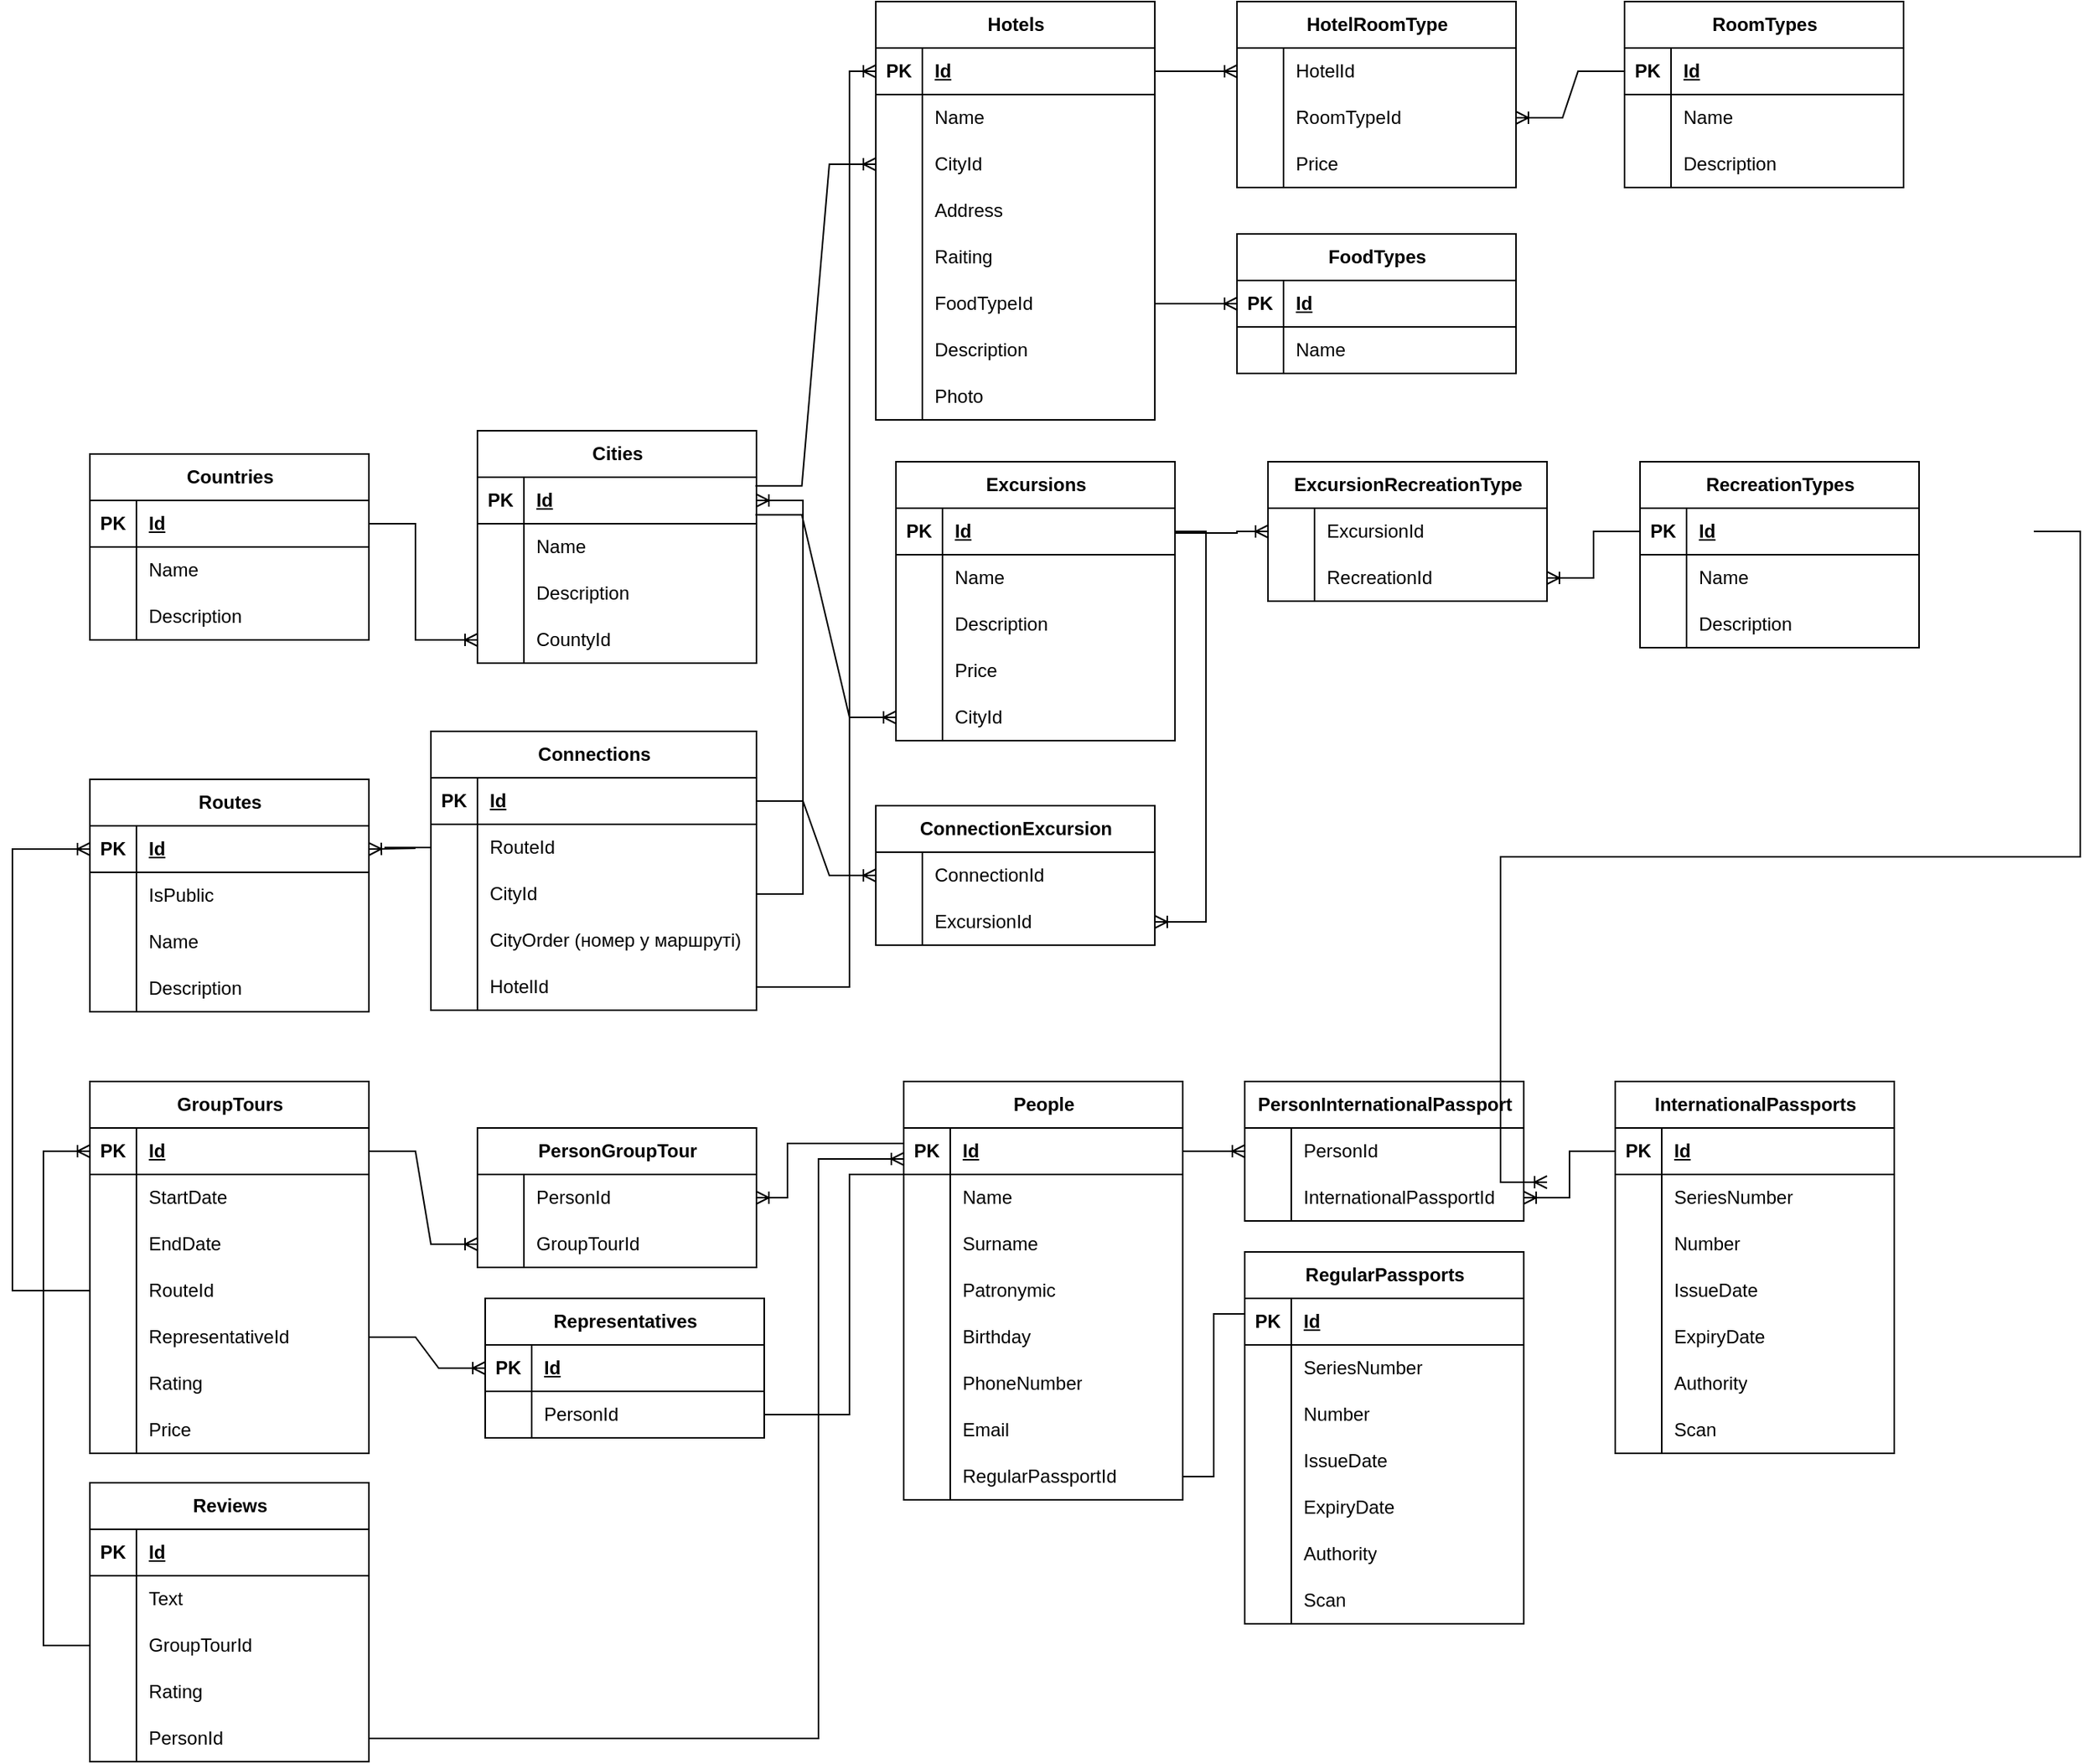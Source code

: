 <mxfile version="21.2.8" type="device">
  <diagram name="Страница 1" id="fxQbYGo85URDFFLutgz3">
    <mxGraphModel dx="3757" dy="2274" grid="1" gridSize="10" guides="1" tooltips="1" connect="1" arrows="1" fold="1" page="1" pageScale="1" pageWidth="827" pageHeight="1169" math="0" shadow="0">
      <root>
        <mxCell id="0" />
        <mxCell id="1" parent="0" />
        <mxCell id="aWUXSyTJUBVzNWwrHkPo-5" value="RoomTypes" style="shape=table;startSize=30;container=1;collapsible=1;childLayout=tableLayout;fixedRows=1;rowLines=0;fontStyle=1;align=center;resizeLast=1;html=1;" parent="1" vertex="1">
          <mxGeometry x="70" y="-67" width="180" height="120" as="geometry" />
        </mxCell>
        <mxCell id="aWUXSyTJUBVzNWwrHkPo-6" value="" style="shape=tableRow;horizontal=0;startSize=0;swimlaneHead=0;swimlaneBody=0;fillColor=none;collapsible=0;dropTarget=0;points=[[0,0.5],[1,0.5]];portConstraint=eastwest;top=0;left=0;right=0;bottom=1;" parent="aWUXSyTJUBVzNWwrHkPo-5" vertex="1">
          <mxGeometry y="30" width="180" height="30" as="geometry" />
        </mxCell>
        <mxCell id="aWUXSyTJUBVzNWwrHkPo-7" value="PK" style="shape=partialRectangle;connectable=0;fillColor=none;top=0;left=0;bottom=0;right=0;fontStyle=1;overflow=hidden;whiteSpace=wrap;html=1;" parent="aWUXSyTJUBVzNWwrHkPo-6" vertex="1">
          <mxGeometry width="30" height="30" as="geometry">
            <mxRectangle width="30" height="30" as="alternateBounds" />
          </mxGeometry>
        </mxCell>
        <mxCell id="aWUXSyTJUBVzNWwrHkPo-8" value="Id" style="shape=partialRectangle;connectable=0;fillColor=none;top=0;left=0;bottom=0;right=0;align=left;spacingLeft=6;fontStyle=5;overflow=hidden;whiteSpace=wrap;html=1;" parent="aWUXSyTJUBVzNWwrHkPo-6" vertex="1">
          <mxGeometry x="30" width="150" height="30" as="geometry">
            <mxRectangle width="150" height="30" as="alternateBounds" />
          </mxGeometry>
        </mxCell>
        <mxCell id="aWUXSyTJUBVzNWwrHkPo-9" value="" style="shape=tableRow;horizontal=0;startSize=0;swimlaneHead=0;swimlaneBody=0;fillColor=none;collapsible=0;dropTarget=0;points=[[0,0.5],[1,0.5]];portConstraint=eastwest;top=0;left=0;right=0;bottom=0;" parent="aWUXSyTJUBVzNWwrHkPo-5" vertex="1">
          <mxGeometry y="60" width="180" height="30" as="geometry" />
        </mxCell>
        <mxCell id="aWUXSyTJUBVzNWwrHkPo-10" value="" style="shape=partialRectangle;connectable=0;fillColor=none;top=0;left=0;bottom=0;right=0;editable=1;overflow=hidden;whiteSpace=wrap;html=1;" parent="aWUXSyTJUBVzNWwrHkPo-9" vertex="1">
          <mxGeometry width="30" height="30" as="geometry">
            <mxRectangle width="30" height="30" as="alternateBounds" />
          </mxGeometry>
        </mxCell>
        <mxCell id="aWUXSyTJUBVzNWwrHkPo-11" value="Name" style="shape=partialRectangle;connectable=0;fillColor=none;top=0;left=0;bottom=0;right=0;align=left;spacingLeft=6;overflow=hidden;whiteSpace=wrap;html=1;" parent="aWUXSyTJUBVzNWwrHkPo-9" vertex="1">
          <mxGeometry x="30" width="150" height="30" as="geometry">
            <mxRectangle width="150" height="30" as="alternateBounds" />
          </mxGeometry>
        </mxCell>
        <mxCell id="aWUXSyTJUBVzNWwrHkPo-12" value="" style="shape=tableRow;horizontal=0;startSize=0;swimlaneHead=0;swimlaneBody=0;fillColor=none;collapsible=0;dropTarget=0;points=[[0,0.5],[1,0.5]];portConstraint=eastwest;top=0;left=0;right=0;bottom=0;" parent="aWUXSyTJUBVzNWwrHkPo-5" vertex="1">
          <mxGeometry y="90" width="180" height="30" as="geometry" />
        </mxCell>
        <mxCell id="aWUXSyTJUBVzNWwrHkPo-13" value="" style="shape=partialRectangle;connectable=0;fillColor=none;top=0;left=0;bottom=0;right=0;editable=1;overflow=hidden;whiteSpace=wrap;html=1;" parent="aWUXSyTJUBVzNWwrHkPo-12" vertex="1">
          <mxGeometry width="30" height="30" as="geometry">
            <mxRectangle width="30" height="30" as="alternateBounds" />
          </mxGeometry>
        </mxCell>
        <mxCell id="aWUXSyTJUBVzNWwrHkPo-14" value="Description" style="shape=partialRectangle;connectable=0;fillColor=none;top=0;left=0;bottom=0;right=0;align=left;spacingLeft=6;overflow=hidden;whiteSpace=wrap;html=1;" parent="aWUXSyTJUBVzNWwrHkPo-12" vertex="1">
          <mxGeometry x="30" width="150" height="30" as="geometry">
            <mxRectangle width="150" height="30" as="alternateBounds" />
          </mxGeometry>
        </mxCell>
        <mxCell id="aWUXSyTJUBVzNWwrHkPo-18" value="HotelRoomType" style="shape=table;startSize=30;container=1;collapsible=1;childLayout=tableLayout;fixedRows=1;rowLines=0;fontStyle=1;align=center;resizeLast=1;html=1;" parent="1" vertex="1">
          <mxGeometry x="-180" y="-67" width="180" height="120" as="geometry" />
        </mxCell>
        <mxCell id="aWUXSyTJUBVzNWwrHkPo-22" value="" style="shape=tableRow;horizontal=0;startSize=0;swimlaneHead=0;swimlaneBody=0;fillColor=none;collapsible=0;dropTarget=0;points=[[0,0.5],[1,0.5]];portConstraint=eastwest;top=0;left=0;right=0;bottom=0;" parent="aWUXSyTJUBVzNWwrHkPo-18" vertex="1">
          <mxGeometry y="30" width="180" height="30" as="geometry" />
        </mxCell>
        <mxCell id="aWUXSyTJUBVzNWwrHkPo-23" value="" style="shape=partialRectangle;connectable=0;fillColor=none;top=0;left=0;bottom=0;right=0;editable=1;overflow=hidden;whiteSpace=wrap;html=1;" parent="aWUXSyTJUBVzNWwrHkPo-22" vertex="1">
          <mxGeometry width="30" height="30" as="geometry">
            <mxRectangle width="30" height="30" as="alternateBounds" />
          </mxGeometry>
        </mxCell>
        <mxCell id="aWUXSyTJUBVzNWwrHkPo-24" value="HotelId" style="shape=partialRectangle;connectable=0;fillColor=none;top=0;left=0;bottom=0;right=0;align=left;spacingLeft=6;overflow=hidden;whiteSpace=wrap;html=1;" parent="aWUXSyTJUBVzNWwrHkPo-22" vertex="1">
          <mxGeometry x="30" width="150" height="30" as="geometry">
            <mxRectangle width="150" height="30" as="alternateBounds" />
          </mxGeometry>
        </mxCell>
        <mxCell id="aWUXSyTJUBVzNWwrHkPo-25" value="" style="shape=tableRow;horizontal=0;startSize=0;swimlaneHead=0;swimlaneBody=0;fillColor=none;collapsible=0;dropTarget=0;points=[[0,0.5],[1,0.5]];portConstraint=eastwest;top=0;left=0;right=0;bottom=0;" parent="aWUXSyTJUBVzNWwrHkPo-18" vertex="1">
          <mxGeometry y="60" width="180" height="30" as="geometry" />
        </mxCell>
        <mxCell id="aWUXSyTJUBVzNWwrHkPo-26" value="" style="shape=partialRectangle;connectable=0;fillColor=none;top=0;left=0;bottom=0;right=0;editable=1;overflow=hidden;whiteSpace=wrap;html=1;" parent="aWUXSyTJUBVzNWwrHkPo-25" vertex="1">
          <mxGeometry width="30" height="30" as="geometry">
            <mxRectangle width="30" height="30" as="alternateBounds" />
          </mxGeometry>
        </mxCell>
        <mxCell id="aWUXSyTJUBVzNWwrHkPo-27" value="RoomTypeId" style="shape=partialRectangle;connectable=0;fillColor=none;top=0;left=0;bottom=0;right=0;align=left;spacingLeft=6;overflow=hidden;whiteSpace=wrap;html=1;" parent="aWUXSyTJUBVzNWwrHkPo-25" vertex="1">
          <mxGeometry x="30" width="150" height="30" as="geometry">
            <mxRectangle width="150" height="30" as="alternateBounds" />
          </mxGeometry>
        </mxCell>
        <mxCell id="H2PGiK3cfMRE93-Zr0lh-42" value="" style="shape=tableRow;horizontal=0;startSize=0;swimlaneHead=0;swimlaneBody=0;fillColor=none;collapsible=0;dropTarget=0;points=[[0,0.5],[1,0.5]];portConstraint=eastwest;top=0;left=0;right=0;bottom=0;" vertex="1" parent="aWUXSyTJUBVzNWwrHkPo-18">
          <mxGeometry y="90" width="180" height="30" as="geometry" />
        </mxCell>
        <mxCell id="H2PGiK3cfMRE93-Zr0lh-43" value="" style="shape=partialRectangle;connectable=0;fillColor=none;top=0;left=0;bottom=0;right=0;editable=1;overflow=hidden;whiteSpace=wrap;html=1;" vertex="1" parent="H2PGiK3cfMRE93-Zr0lh-42">
          <mxGeometry width="30" height="30" as="geometry">
            <mxRectangle width="30" height="30" as="alternateBounds" />
          </mxGeometry>
        </mxCell>
        <mxCell id="H2PGiK3cfMRE93-Zr0lh-44" value="Price" style="shape=partialRectangle;connectable=0;fillColor=none;top=0;left=0;bottom=0;right=0;align=left;spacingLeft=6;overflow=hidden;whiteSpace=wrap;html=1;" vertex="1" parent="H2PGiK3cfMRE93-Zr0lh-42">
          <mxGeometry x="30" width="150" height="30" as="geometry">
            <mxRectangle width="150" height="30" as="alternateBounds" />
          </mxGeometry>
        </mxCell>
        <mxCell id="aWUXSyTJUBVzNWwrHkPo-31" value="" style="edgeStyle=entityRelationEdgeStyle;fontSize=12;html=1;endArrow=ERoneToMany;rounded=0;" parent="1" source="aWUXSyTJUBVzNWwrHkPo-6" target="aWUXSyTJUBVzNWwrHkPo-25" edge="1">
          <mxGeometry width="100" height="100" relative="1" as="geometry">
            <mxPoint x="170" y="473" as="sourcePoint" />
            <mxPoint x="270" y="373" as="targetPoint" />
          </mxGeometry>
        </mxCell>
        <mxCell id="aWUXSyTJUBVzNWwrHkPo-32" value="FoodTypes" style="shape=table;startSize=30;container=1;collapsible=1;childLayout=tableLayout;fixedRows=1;rowLines=0;fontStyle=1;align=center;resizeLast=1;html=1;" parent="1" vertex="1">
          <mxGeometry x="-180" y="83" width="180" height="90" as="geometry" />
        </mxCell>
        <mxCell id="aWUXSyTJUBVzNWwrHkPo-33" value="" style="shape=tableRow;horizontal=0;startSize=0;swimlaneHead=0;swimlaneBody=0;fillColor=none;collapsible=0;dropTarget=0;points=[[0,0.5],[1,0.5]];portConstraint=eastwest;top=0;left=0;right=0;bottom=1;" parent="aWUXSyTJUBVzNWwrHkPo-32" vertex="1">
          <mxGeometry y="30" width="180" height="30" as="geometry" />
        </mxCell>
        <mxCell id="aWUXSyTJUBVzNWwrHkPo-34" value="PK" style="shape=partialRectangle;connectable=0;fillColor=none;top=0;left=0;bottom=0;right=0;fontStyle=1;overflow=hidden;whiteSpace=wrap;html=1;" parent="aWUXSyTJUBVzNWwrHkPo-33" vertex="1">
          <mxGeometry width="30" height="30" as="geometry">
            <mxRectangle width="30" height="30" as="alternateBounds" />
          </mxGeometry>
        </mxCell>
        <mxCell id="aWUXSyTJUBVzNWwrHkPo-35" value="Id" style="shape=partialRectangle;connectable=0;fillColor=none;top=0;left=0;bottom=0;right=0;align=left;spacingLeft=6;fontStyle=5;overflow=hidden;whiteSpace=wrap;html=1;" parent="aWUXSyTJUBVzNWwrHkPo-33" vertex="1">
          <mxGeometry x="30" width="150" height="30" as="geometry">
            <mxRectangle width="150" height="30" as="alternateBounds" />
          </mxGeometry>
        </mxCell>
        <mxCell id="aWUXSyTJUBVzNWwrHkPo-36" value="" style="shape=tableRow;horizontal=0;startSize=0;swimlaneHead=0;swimlaneBody=0;fillColor=none;collapsible=0;dropTarget=0;points=[[0,0.5],[1,0.5]];portConstraint=eastwest;top=0;left=0;right=0;bottom=0;" parent="aWUXSyTJUBVzNWwrHkPo-32" vertex="1">
          <mxGeometry y="60" width="180" height="30" as="geometry" />
        </mxCell>
        <mxCell id="aWUXSyTJUBVzNWwrHkPo-37" value="" style="shape=partialRectangle;connectable=0;fillColor=none;top=0;left=0;bottom=0;right=0;editable=1;overflow=hidden;whiteSpace=wrap;html=1;" parent="aWUXSyTJUBVzNWwrHkPo-36" vertex="1">
          <mxGeometry width="30" height="30" as="geometry">
            <mxRectangle width="30" height="30" as="alternateBounds" />
          </mxGeometry>
        </mxCell>
        <mxCell id="aWUXSyTJUBVzNWwrHkPo-38" value="Name" style="shape=partialRectangle;connectable=0;fillColor=none;top=0;left=0;bottom=0;right=0;align=left;spacingLeft=6;overflow=hidden;whiteSpace=wrap;html=1;" parent="aWUXSyTJUBVzNWwrHkPo-36" vertex="1">
          <mxGeometry x="30" width="150" height="30" as="geometry">
            <mxRectangle width="150" height="30" as="alternateBounds" />
          </mxGeometry>
        </mxCell>
        <mxCell id="aWUXSyTJUBVzNWwrHkPo-45" value="Hotels" style="shape=table;startSize=30;container=1;collapsible=1;childLayout=tableLayout;fixedRows=1;rowLines=0;fontStyle=1;align=center;resizeLast=1;html=1;" parent="1" vertex="1">
          <mxGeometry x="-413" y="-67" width="180" height="270" as="geometry" />
        </mxCell>
        <mxCell id="aWUXSyTJUBVzNWwrHkPo-46" value="" style="shape=tableRow;horizontal=0;startSize=0;swimlaneHead=0;swimlaneBody=0;fillColor=none;collapsible=0;dropTarget=0;points=[[0,0.5],[1,0.5]];portConstraint=eastwest;top=0;left=0;right=0;bottom=1;" parent="aWUXSyTJUBVzNWwrHkPo-45" vertex="1">
          <mxGeometry y="30" width="180" height="30" as="geometry" />
        </mxCell>
        <mxCell id="aWUXSyTJUBVzNWwrHkPo-47" value="PK" style="shape=partialRectangle;connectable=0;fillColor=none;top=0;left=0;bottom=0;right=0;fontStyle=1;overflow=hidden;whiteSpace=wrap;html=1;" parent="aWUXSyTJUBVzNWwrHkPo-46" vertex="1">
          <mxGeometry width="30" height="30" as="geometry">
            <mxRectangle width="30" height="30" as="alternateBounds" />
          </mxGeometry>
        </mxCell>
        <mxCell id="aWUXSyTJUBVzNWwrHkPo-48" value="Id" style="shape=partialRectangle;connectable=0;fillColor=none;top=0;left=0;bottom=0;right=0;align=left;spacingLeft=6;fontStyle=5;overflow=hidden;whiteSpace=wrap;html=1;" parent="aWUXSyTJUBVzNWwrHkPo-46" vertex="1">
          <mxGeometry x="30" width="150" height="30" as="geometry">
            <mxRectangle width="150" height="30" as="alternateBounds" />
          </mxGeometry>
        </mxCell>
        <mxCell id="aWUXSyTJUBVzNWwrHkPo-49" value="" style="shape=tableRow;horizontal=0;startSize=0;swimlaneHead=0;swimlaneBody=0;fillColor=none;collapsible=0;dropTarget=0;points=[[0,0.5],[1,0.5]];portConstraint=eastwest;top=0;left=0;right=0;bottom=0;" parent="aWUXSyTJUBVzNWwrHkPo-45" vertex="1">
          <mxGeometry y="60" width="180" height="30" as="geometry" />
        </mxCell>
        <mxCell id="aWUXSyTJUBVzNWwrHkPo-50" value="" style="shape=partialRectangle;connectable=0;fillColor=none;top=0;left=0;bottom=0;right=0;editable=1;overflow=hidden;whiteSpace=wrap;html=1;" parent="aWUXSyTJUBVzNWwrHkPo-49" vertex="1">
          <mxGeometry width="30" height="30" as="geometry">
            <mxRectangle width="30" height="30" as="alternateBounds" />
          </mxGeometry>
        </mxCell>
        <mxCell id="aWUXSyTJUBVzNWwrHkPo-51" value="Name" style="shape=partialRectangle;connectable=0;fillColor=none;top=0;left=0;bottom=0;right=0;align=left;spacingLeft=6;overflow=hidden;whiteSpace=wrap;html=1;" parent="aWUXSyTJUBVzNWwrHkPo-49" vertex="1">
          <mxGeometry x="30" width="150" height="30" as="geometry">
            <mxRectangle width="150" height="30" as="alternateBounds" />
          </mxGeometry>
        </mxCell>
        <mxCell id="aWUXSyTJUBVzNWwrHkPo-52" value="" style="shape=tableRow;horizontal=0;startSize=0;swimlaneHead=0;swimlaneBody=0;fillColor=none;collapsible=0;dropTarget=0;points=[[0,0.5],[1,0.5]];portConstraint=eastwest;top=0;left=0;right=0;bottom=0;" parent="aWUXSyTJUBVzNWwrHkPo-45" vertex="1">
          <mxGeometry y="90" width="180" height="30" as="geometry" />
        </mxCell>
        <mxCell id="aWUXSyTJUBVzNWwrHkPo-53" value="" style="shape=partialRectangle;connectable=0;fillColor=none;top=0;left=0;bottom=0;right=0;editable=1;overflow=hidden;whiteSpace=wrap;html=1;" parent="aWUXSyTJUBVzNWwrHkPo-52" vertex="1">
          <mxGeometry width="30" height="30" as="geometry">
            <mxRectangle width="30" height="30" as="alternateBounds" />
          </mxGeometry>
        </mxCell>
        <mxCell id="aWUXSyTJUBVzNWwrHkPo-54" value="CityId" style="shape=partialRectangle;connectable=0;fillColor=none;top=0;left=0;bottom=0;right=0;align=left;spacingLeft=6;overflow=hidden;whiteSpace=wrap;html=1;" parent="aWUXSyTJUBVzNWwrHkPo-52" vertex="1">
          <mxGeometry x="30" width="150" height="30" as="geometry">
            <mxRectangle width="150" height="30" as="alternateBounds" />
          </mxGeometry>
        </mxCell>
        <mxCell id="aWUXSyTJUBVzNWwrHkPo-55" value="" style="shape=tableRow;horizontal=0;startSize=0;swimlaneHead=0;swimlaneBody=0;fillColor=none;collapsible=0;dropTarget=0;points=[[0,0.5],[1,0.5]];portConstraint=eastwest;top=0;left=0;right=0;bottom=0;" parent="aWUXSyTJUBVzNWwrHkPo-45" vertex="1">
          <mxGeometry y="120" width="180" height="30" as="geometry" />
        </mxCell>
        <mxCell id="aWUXSyTJUBVzNWwrHkPo-56" value="" style="shape=partialRectangle;connectable=0;fillColor=none;top=0;left=0;bottom=0;right=0;editable=1;overflow=hidden;whiteSpace=wrap;html=1;" parent="aWUXSyTJUBVzNWwrHkPo-55" vertex="1">
          <mxGeometry width="30" height="30" as="geometry">
            <mxRectangle width="30" height="30" as="alternateBounds" />
          </mxGeometry>
        </mxCell>
        <mxCell id="aWUXSyTJUBVzNWwrHkPo-57" value="Address" style="shape=partialRectangle;connectable=0;fillColor=none;top=0;left=0;bottom=0;right=0;align=left;spacingLeft=6;overflow=hidden;whiteSpace=wrap;html=1;" parent="aWUXSyTJUBVzNWwrHkPo-55" vertex="1">
          <mxGeometry x="30" width="150" height="30" as="geometry">
            <mxRectangle width="150" height="30" as="alternateBounds" />
          </mxGeometry>
        </mxCell>
        <mxCell id="aWUXSyTJUBVzNWwrHkPo-60" value="" style="shape=tableRow;horizontal=0;startSize=0;swimlaneHead=0;swimlaneBody=0;fillColor=none;collapsible=0;dropTarget=0;points=[[0,0.5],[1,0.5]];portConstraint=eastwest;top=0;left=0;right=0;bottom=0;" parent="aWUXSyTJUBVzNWwrHkPo-45" vertex="1">
          <mxGeometry y="150" width="180" height="30" as="geometry" />
        </mxCell>
        <mxCell id="aWUXSyTJUBVzNWwrHkPo-61" value="" style="shape=partialRectangle;connectable=0;fillColor=none;top=0;left=0;bottom=0;right=0;editable=1;overflow=hidden;whiteSpace=wrap;html=1;" parent="aWUXSyTJUBVzNWwrHkPo-60" vertex="1">
          <mxGeometry width="30" height="30" as="geometry">
            <mxRectangle width="30" height="30" as="alternateBounds" />
          </mxGeometry>
        </mxCell>
        <mxCell id="aWUXSyTJUBVzNWwrHkPo-62" value="Raiting" style="shape=partialRectangle;connectable=0;fillColor=none;top=0;left=0;bottom=0;right=0;align=left;spacingLeft=6;overflow=hidden;whiteSpace=wrap;html=1;" parent="aWUXSyTJUBVzNWwrHkPo-60" vertex="1">
          <mxGeometry x="30" width="150" height="30" as="geometry">
            <mxRectangle width="150" height="30" as="alternateBounds" />
          </mxGeometry>
        </mxCell>
        <mxCell id="aWUXSyTJUBVzNWwrHkPo-63" value="" style="shape=tableRow;horizontal=0;startSize=0;swimlaneHead=0;swimlaneBody=0;fillColor=none;collapsible=0;dropTarget=0;points=[[0,0.5],[1,0.5]];portConstraint=eastwest;top=0;left=0;right=0;bottom=0;" parent="aWUXSyTJUBVzNWwrHkPo-45" vertex="1">
          <mxGeometry y="180" width="180" height="30" as="geometry" />
        </mxCell>
        <mxCell id="aWUXSyTJUBVzNWwrHkPo-64" value="" style="shape=partialRectangle;connectable=0;fillColor=none;top=0;left=0;bottom=0;right=0;editable=1;overflow=hidden;whiteSpace=wrap;html=1;" parent="aWUXSyTJUBVzNWwrHkPo-63" vertex="1">
          <mxGeometry width="30" height="30" as="geometry">
            <mxRectangle width="30" height="30" as="alternateBounds" />
          </mxGeometry>
        </mxCell>
        <mxCell id="aWUXSyTJUBVzNWwrHkPo-65" value="FoodTypeId" style="shape=partialRectangle;connectable=0;fillColor=none;top=0;left=0;bottom=0;right=0;align=left;spacingLeft=6;overflow=hidden;whiteSpace=wrap;html=1;" parent="aWUXSyTJUBVzNWwrHkPo-63" vertex="1">
          <mxGeometry x="30" width="150" height="30" as="geometry">
            <mxRectangle width="150" height="30" as="alternateBounds" />
          </mxGeometry>
        </mxCell>
        <mxCell id="aWUXSyTJUBVzNWwrHkPo-85" value="" style="shape=tableRow;horizontal=0;startSize=0;swimlaneHead=0;swimlaneBody=0;fillColor=none;collapsible=0;dropTarget=0;points=[[0,0.5],[1,0.5]];portConstraint=eastwest;top=0;left=0;right=0;bottom=0;" parent="aWUXSyTJUBVzNWwrHkPo-45" vertex="1">
          <mxGeometry y="210" width="180" height="30" as="geometry" />
        </mxCell>
        <mxCell id="aWUXSyTJUBVzNWwrHkPo-86" value="" style="shape=partialRectangle;connectable=0;fillColor=none;top=0;left=0;bottom=0;right=0;editable=1;overflow=hidden;whiteSpace=wrap;html=1;" parent="aWUXSyTJUBVzNWwrHkPo-85" vertex="1">
          <mxGeometry width="30" height="30" as="geometry">
            <mxRectangle width="30" height="30" as="alternateBounds" />
          </mxGeometry>
        </mxCell>
        <mxCell id="aWUXSyTJUBVzNWwrHkPo-87" value="Description" style="shape=partialRectangle;connectable=0;fillColor=none;top=0;left=0;bottom=0;right=0;align=left;spacingLeft=6;overflow=hidden;whiteSpace=wrap;html=1;" parent="aWUXSyTJUBVzNWwrHkPo-85" vertex="1">
          <mxGeometry x="30" width="150" height="30" as="geometry">
            <mxRectangle width="150" height="30" as="alternateBounds" />
          </mxGeometry>
        </mxCell>
        <mxCell id="aWUXSyTJUBVzNWwrHkPo-88" value="" style="shape=tableRow;horizontal=0;startSize=0;swimlaneHead=0;swimlaneBody=0;fillColor=none;collapsible=0;dropTarget=0;points=[[0,0.5],[1,0.5]];portConstraint=eastwest;top=0;left=0;right=0;bottom=0;" parent="aWUXSyTJUBVzNWwrHkPo-45" vertex="1">
          <mxGeometry y="240" width="180" height="30" as="geometry" />
        </mxCell>
        <mxCell id="aWUXSyTJUBVzNWwrHkPo-89" value="" style="shape=partialRectangle;connectable=0;fillColor=none;top=0;left=0;bottom=0;right=0;editable=1;overflow=hidden;whiteSpace=wrap;html=1;" parent="aWUXSyTJUBVzNWwrHkPo-88" vertex="1">
          <mxGeometry width="30" height="30" as="geometry">
            <mxRectangle width="30" height="30" as="alternateBounds" />
          </mxGeometry>
        </mxCell>
        <mxCell id="aWUXSyTJUBVzNWwrHkPo-90" value="Photo" style="shape=partialRectangle;connectable=0;fillColor=none;top=0;left=0;bottom=0;right=0;align=left;spacingLeft=6;overflow=hidden;whiteSpace=wrap;html=1;" parent="aWUXSyTJUBVzNWwrHkPo-88" vertex="1">
          <mxGeometry x="30" width="150" height="30" as="geometry">
            <mxRectangle width="150" height="30" as="alternateBounds" />
          </mxGeometry>
        </mxCell>
        <mxCell id="aWUXSyTJUBVzNWwrHkPo-91" value="" style="edgeStyle=entityRelationEdgeStyle;fontSize=12;html=1;endArrow=ERoneToMany;rounded=0;" parent="1" source="aWUXSyTJUBVzNWwrHkPo-46" target="aWUXSyTJUBVzNWwrHkPo-22" edge="1">
          <mxGeometry width="100" height="100" relative="1" as="geometry">
            <mxPoint x="334" y="268" as="sourcePoint" />
            <mxPoint x="260" y="298" as="targetPoint" />
          </mxGeometry>
        </mxCell>
        <mxCell id="aWUXSyTJUBVzNWwrHkPo-93" value="" style="edgeStyle=entityRelationEdgeStyle;fontSize=12;html=1;endArrow=ERoneToMany;rounded=0;" parent="1" source="aWUXSyTJUBVzNWwrHkPo-63" target="aWUXSyTJUBVzNWwrHkPo-33" edge="1">
          <mxGeometry width="100" height="100" relative="1" as="geometry">
            <mxPoint y="268" as="sourcePoint" />
            <mxPoint x="80" y="268" as="targetPoint" />
          </mxGeometry>
        </mxCell>
        <mxCell id="aWUXSyTJUBVzNWwrHkPo-94" value="Countries" style="shape=table;startSize=30;container=1;collapsible=1;childLayout=tableLayout;fixedRows=1;rowLines=0;fontStyle=1;align=center;resizeLast=1;html=1;" parent="1" vertex="1">
          <mxGeometry x="-920" y="225" width="180" height="120" as="geometry" />
        </mxCell>
        <mxCell id="aWUXSyTJUBVzNWwrHkPo-95" value="" style="shape=tableRow;horizontal=0;startSize=0;swimlaneHead=0;swimlaneBody=0;fillColor=none;collapsible=0;dropTarget=0;points=[[0,0.5],[1,0.5]];portConstraint=eastwest;top=0;left=0;right=0;bottom=1;" parent="aWUXSyTJUBVzNWwrHkPo-94" vertex="1">
          <mxGeometry y="30" width="180" height="30" as="geometry" />
        </mxCell>
        <mxCell id="aWUXSyTJUBVzNWwrHkPo-96" value="PK" style="shape=partialRectangle;connectable=0;fillColor=none;top=0;left=0;bottom=0;right=0;fontStyle=1;overflow=hidden;whiteSpace=wrap;html=1;" parent="aWUXSyTJUBVzNWwrHkPo-95" vertex="1">
          <mxGeometry width="30" height="30" as="geometry">
            <mxRectangle width="30" height="30" as="alternateBounds" />
          </mxGeometry>
        </mxCell>
        <mxCell id="aWUXSyTJUBVzNWwrHkPo-97" value="Id" style="shape=partialRectangle;connectable=0;fillColor=none;top=0;left=0;bottom=0;right=0;align=left;spacingLeft=6;fontStyle=5;overflow=hidden;whiteSpace=wrap;html=1;" parent="aWUXSyTJUBVzNWwrHkPo-95" vertex="1">
          <mxGeometry x="30" width="150" height="30" as="geometry">
            <mxRectangle width="150" height="30" as="alternateBounds" />
          </mxGeometry>
        </mxCell>
        <mxCell id="aWUXSyTJUBVzNWwrHkPo-98" value="" style="shape=tableRow;horizontal=0;startSize=0;swimlaneHead=0;swimlaneBody=0;fillColor=none;collapsible=0;dropTarget=0;points=[[0,0.5],[1,0.5]];portConstraint=eastwest;top=0;left=0;right=0;bottom=0;" parent="aWUXSyTJUBVzNWwrHkPo-94" vertex="1">
          <mxGeometry y="60" width="180" height="30" as="geometry" />
        </mxCell>
        <mxCell id="aWUXSyTJUBVzNWwrHkPo-99" value="" style="shape=partialRectangle;connectable=0;fillColor=none;top=0;left=0;bottom=0;right=0;editable=1;overflow=hidden;whiteSpace=wrap;html=1;" parent="aWUXSyTJUBVzNWwrHkPo-98" vertex="1">
          <mxGeometry width="30" height="30" as="geometry">
            <mxRectangle width="30" height="30" as="alternateBounds" />
          </mxGeometry>
        </mxCell>
        <mxCell id="aWUXSyTJUBVzNWwrHkPo-100" value="Name" style="shape=partialRectangle;connectable=0;fillColor=none;top=0;left=0;bottom=0;right=0;align=left;spacingLeft=6;overflow=hidden;whiteSpace=wrap;html=1;" parent="aWUXSyTJUBVzNWwrHkPo-98" vertex="1">
          <mxGeometry x="30" width="150" height="30" as="geometry">
            <mxRectangle width="150" height="30" as="alternateBounds" />
          </mxGeometry>
        </mxCell>
        <mxCell id="aWUXSyTJUBVzNWwrHkPo-101" value="" style="shape=tableRow;horizontal=0;startSize=0;swimlaneHead=0;swimlaneBody=0;fillColor=none;collapsible=0;dropTarget=0;points=[[0,0.5],[1,0.5]];portConstraint=eastwest;top=0;left=0;right=0;bottom=0;" parent="aWUXSyTJUBVzNWwrHkPo-94" vertex="1">
          <mxGeometry y="90" width="180" height="30" as="geometry" />
        </mxCell>
        <mxCell id="aWUXSyTJUBVzNWwrHkPo-102" value="" style="shape=partialRectangle;connectable=0;fillColor=none;top=0;left=0;bottom=0;right=0;editable=1;overflow=hidden;whiteSpace=wrap;html=1;" parent="aWUXSyTJUBVzNWwrHkPo-101" vertex="1">
          <mxGeometry width="30" height="30" as="geometry">
            <mxRectangle width="30" height="30" as="alternateBounds" />
          </mxGeometry>
        </mxCell>
        <mxCell id="aWUXSyTJUBVzNWwrHkPo-103" value="Description" style="shape=partialRectangle;connectable=0;fillColor=none;top=0;left=0;bottom=0;right=0;align=left;spacingLeft=6;overflow=hidden;whiteSpace=wrap;html=1;" parent="aWUXSyTJUBVzNWwrHkPo-101" vertex="1">
          <mxGeometry x="30" width="150" height="30" as="geometry">
            <mxRectangle width="150" height="30" as="alternateBounds" />
          </mxGeometry>
        </mxCell>
        <mxCell id="aWUXSyTJUBVzNWwrHkPo-104" value="Cities" style="shape=table;startSize=30;container=1;collapsible=1;childLayout=tableLayout;fixedRows=1;rowLines=0;fontStyle=1;align=center;resizeLast=1;html=1;" parent="1" vertex="1">
          <mxGeometry x="-670" y="210" width="180" height="150" as="geometry" />
        </mxCell>
        <mxCell id="aWUXSyTJUBVzNWwrHkPo-105" value="" style="shape=tableRow;horizontal=0;startSize=0;swimlaneHead=0;swimlaneBody=0;fillColor=none;collapsible=0;dropTarget=0;points=[[0,0.5],[1,0.5]];portConstraint=eastwest;top=0;left=0;right=0;bottom=1;" parent="aWUXSyTJUBVzNWwrHkPo-104" vertex="1">
          <mxGeometry y="30" width="180" height="30" as="geometry" />
        </mxCell>
        <mxCell id="aWUXSyTJUBVzNWwrHkPo-106" value="PK" style="shape=partialRectangle;connectable=0;fillColor=none;top=0;left=0;bottom=0;right=0;fontStyle=1;overflow=hidden;whiteSpace=wrap;html=1;" parent="aWUXSyTJUBVzNWwrHkPo-105" vertex="1">
          <mxGeometry width="30" height="30" as="geometry">
            <mxRectangle width="30" height="30" as="alternateBounds" />
          </mxGeometry>
        </mxCell>
        <mxCell id="aWUXSyTJUBVzNWwrHkPo-107" value="Id" style="shape=partialRectangle;connectable=0;fillColor=none;top=0;left=0;bottom=0;right=0;align=left;spacingLeft=6;fontStyle=5;overflow=hidden;whiteSpace=wrap;html=1;" parent="aWUXSyTJUBVzNWwrHkPo-105" vertex="1">
          <mxGeometry x="30" width="150" height="30" as="geometry">
            <mxRectangle width="150" height="30" as="alternateBounds" />
          </mxGeometry>
        </mxCell>
        <mxCell id="aWUXSyTJUBVzNWwrHkPo-108" value="" style="shape=tableRow;horizontal=0;startSize=0;swimlaneHead=0;swimlaneBody=0;fillColor=none;collapsible=0;dropTarget=0;points=[[0,0.5],[1,0.5]];portConstraint=eastwest;top=0;left=0;right=0;bottom=0;" parent="aWUXSyTJUBVzNWwrHkPo-104" vertex="1">
          <mxGeometry y="60" width="180" height="30" as="geometry" />
        </mxCell>
        <mxCell id="aWUXSyTJUBVzNWwrHkPo-109" value="" style="shape=partialRectangle;connectable=0;fillColor=none;top=0;left=0;bottom=0;right=0;editable=1;overflow=hidden;whiteSpace=wrap;html=1;" parent="aWUXSyTJUBVzNWwrHkPo-108" vertex="1">
          <mxGeometry width="30" height="30" as="geometry">
            <mxRectangle width="30" height="30" as="alternateBounds" />
          </mxGeometry>
        </mxCell>
        <mxCell id="aWUXSyTJUBVzNWwrHkPo-110" value="Name" style="shape=partialRectangle;connectable=0;fillColor=none;top=0;left=0;bottom=0;right=0;align=left;spacingLeft=6;overflow=hidden;whiteSpace=wrap;html=1;" parent="aWUXSyTJUBVzNWwrHkPo-108" vertex="1">
          <mxGeometry x="30" width="150" height="30" as="geometry">
            <mxRectangle width="150" height="30" as="alternateBounds" />
          </mxGeometry>
        </mxCell>
        <mxCell id="aWUXSyTJUBVzNWwrHkPo-111" value="" style="shape=tableRow;horizontal=0;startSize=0;swimlaneHead=0;swimlaneBody=0;fillColor=none;collapsible=0;dropTarget=0;points=[[0,0.5],[1,0.5]];portConstraint=eastwest;top=0;left=0;right=0;bottom=0;" parent="aWUXSyTJUBVzNWwrHkPo-104" vertex="1">
          <mxGeometry y="90" width="180" height="30" as="geometry" />
        </mxCell>
        <mxCell id="aWUXSyTJUBVzNWwrHkPo-112" value="" style="shape=partialRectangle;connectable=0;fillColor=none;top=0;left=0;bottom=0;right=0;editable=1;overflow=hidden;whiteSpace=wrap;html=1;" parent="aWUXSyTJUBVzNWwrHkPo-111" vertex="1">
          <mxGeometry width="30" height="30" as="geometry">
            <mxRectangle width="30" height="30" as="alternateBounds" />
          </mxGeometry>
        </mxCell>
        <mxCell id="aWUXSyTJUBVzNWwrHkPo-113" value="Description" style="shape=partialRectangle;connectable=0;fillColor=none;top=0;left=0;bottom=0;right=0;align=left;spacingLeft=6;overflow=hidden;whiteSpace=wrap;html=1;" parent="aWUXSyTJUBVzNWwrHkPo-111" vertex="1">
          <mxGeometry x="30" width="150" height="30" as="geometry">
            <mxRectangle width="150" height="30" as="alternateBounds" />
          </mxGeometry>
        </mxCell>
        <mxCell id="aWUXSyTJUBVzNWwrHkPo-114" value="" style="shape=tableRow;horizontal=0;startSize=0;swimlaneHead=0;swimlaneBody=0;fillColor=none;collapsible=0;dropTarget=0;points=[[0,0.5],[1,0.5]];portConstraint=eastwest;top=0;left=0;right=0;bottom=0;" parent="aWUXSyTJUBVzNWwrHkPo-104" vertex="1">
          <mxGeometry y="120" width="180" height="30" as="geometry" />
        </mxCell>
        <mxCell id="aWUXSyTJUBVzNWwrHkPo-115" value="" style="shape=partialRectangle;connectable=0;fillColor=none;top=0;left=0;bottom=0;right=0;editable=1;overflow=hidden;whiteSpace=wrap;html=1;" parent="aWUXSyTJUBVzNWwrHkPo-114" vertex="1">
          <mxGeometry width="30" height="30" as="geometry">
            <mxRectangle width="30" height="30" as="alternateBounds" />
          </mxGeometry>
        </mxCell>
        <mxCell id="aWUXSyTJUBVzNWwrHkPo-116" value="CountyId" style="shape=partialRectangle;connectable=0;fillColor=none;top=0;left=0;bottom=0;right=0;align=left;spacingLeft=6;overflow=hidden;whiteSpace=wrap;html=1;" parent="aWUXSyTJUBVzNWwrHkPo-114" vertex="1">
          <mxGeometry x="30" width="150" height="30" as="geometry">
            <mxRectangle width="150" height="30" as="alternateBounds" />
          </mxGeometry>
        </mxCell>
        <mxCell id="aWUXSyTJUBVzNWwrHkPo-118" value="" style="edgeStyle=orthogonalEdgeStyle;fontSize=12;html=1;endArrow=ERoneToMany;rounded=0;exitX=1;exitY=0.5;exitDx=0;exitDy=0;entryX=0;entryY=0.5;entryDx=0;entryDy=0;" parent="1" source="aWUXSyTJUBVzNWwrHkPo-95" target="aWUXSyTJUBVzNWwrHkPo-114" edge="1">
          <mxGeometry width="100" height="100" relative="1" as="geometry">
            <mxPoint y="425" as="sourcePoint" />
            <mxPoint x="80" y="395" as="targetPoint" />
            <Array as="points">
              <mxPoint x="-710" y="270" />
              <mxPoint x="-710" y="345" />
            </Array>
          </mxGeometry>
        </mxCell>
        <mxCell id="aWUXSyTJUBVzNWwrHkPo-147" value="PersonInternationalPassport" style="shape=table;startSize=30;container=1;collapsible=1;childLayout=tableLayout;fixedRows=1;rowLines=0;fontStyle=1;align=center;resizeLast=1;html=1;" parent="1" vertex="1">
          <mxGeometry x="-175" y="630" width="180" height="90" as="geometry" />
        </mxCell>
        <mxCell id="aWUXSyTJUBVzNWwrHkPo-148" value="" style="shape=tableRow;horizontal=0;startSize=0;swimlaneHead=0;swimlaneBody=0;fillColor=none;collapsible=0;dropTarget=0;points=[[0,0.5],[1,0.5]];portConstraint=eastwest;top=0;left=0;right=0;bottom=0;" parent="aWUXSyTJUBVzNWwrHkPo-147" vertex="1">
          <mxGeometry y="30" width="180" height="30" as="geometry" />
        </mxCell>
        <mxCell id="aWUXSyTJUBVzNWwrHkPo-149" value="" style="shape=partialRectangle;connectable=0;fillColor=none;top=0;left=0;bottom=0;right=0;editable=1;overflow=hidden;whiteSpace=wrap;html=1;" parent="aWUXSyTJUBVzNWwrHkPo-148" vertex="1">
          <mxGeometry width="30" height="30" as="geometry">
            <mxRectangle width="30" height="30" as="alternateBounds" />
          </mxGeometry>
        </mxCell>
        <mxCell id="aWUXSyTJUBVzNWwrHkPo-150" value="PersonId" style="shape=partialRectangle;connectable=0;fillColor=none;top=0;left=0;bottom=0;right=0;align=left;spacingLeft=6;overflow=hidden;whiteSpace=wrap;html=1;" parent="aWUXSyTJUBVzNWwrHkPo-148" vertex="1">
          <mxGeometry x="30" width="150" height="30" as="geometry">
            <mxRectangle width="150" height="30" as="alternateBounds" />
          </mxGeometry>
        </mxCell>
        <mxCell id="aWUXSyTJUBVzNWwrHkPo-151" value="" style="shape=tableRow;horizontal=0;startSize=0;swimlaneHead=0;swimlaneBody=0;fillColor=none;collapsible=0;dropTarget=0;points=[[0,0.5],[1,0.5]];portConstraint=eastwest;top=0;left=0;right=0;bottom=0;" parent="aWUXSyTJUBVzNWwrHkPo-147" vertex="1">
          <mxGeometry y="60" width="180" height="30" as="geometry" />
        </mxCell>
        <mxCell id="aWUXSyTJUBVzNWwrHkPo-152" value="" style="shape=partialRectangle;connectable=0;fillColor=none;top=0;left=0;bottom=0;right=0;editable=1;overflow=hidden;whiteSpace=wrap;html=1;" parent="aWUXSyTJUBVzNWwrHkPo-151" vertex="1">
          <mxGeometry width="30" height="30" as="geometry">
            <mxRectangle width="30" height="30" as="alternateBounds" />
          </mxGeometry>
        </mxCell>
        <mxCell id="aWUXSyTJUBVzNWwrHkPo-153" value="InternationalPassportId" style="shape=partialRectangle;connectable=0;fillColor=none;top=0;left=0;bottom=0;right=0;align=left;spacingLeft=6;overflow=hidden;whiteSpace=wrap;html=1;" parent="aWUXSyTJUBVzNWwrHkPo-151" vertex="1">
          <mxGeometry x="30" width="150" height="30" as="geometry">
            <mxRectangle width="150" height="30" as="alternateBounds" />
          </mxGeometry>
        </mxCell>
        <mxCell id="aWUXSyTJUBVzNWwrHkPo-154" value="" style="edgeStyle=entityRelationEdgeStyle;fontSize=12;html=1;endArrow=ERoneToMany;rounded=0;" parent="1" source="aWUXSyTJUBVzNWwrHkPo-121" edge="1">
          <mxGeometry width="100" height="100" relative="1" as="geometry">
            <mxPoint x="334" y="275" as="sourcePoint" />
            <mxPoint x="20" y="695" as="targetPoint" />
          </mxGeometry>
        </mxCell>
        <mxCell id="aWUXSyTJUBVzNWwrHkPo-155" value="" style="edgeStyle=orthogonalEdgeStyle;fontSize=12;html=1;endArrow=ERoneToMany;rounded=0;exitX=0;exitY=0.5;exitDx=0;exitDy=0;entryX=1;entryY=0.5;entryDx=0;entryDy=0;" parent="1" source="H2PGiK3cfMRE93-Zr0lh-82" target="aWUXSyTJUBVzNWwrHkPo-151" edge="1">
          <mxGeometry width="100" height="100" relative="1" as="geometry">
            <mxPoint x="125" y="685" as="sourcePoint" />
            <mxPoint x="45" y="715" as="targetPoint" />
          </mxGeometry>
        </mxCell>
        <mxCell id="aWUXSyTJUBVzNWwrHkPo-156" value="RegularPassports" style="shape=table;startSize=30;container=1;collapsible=1;childLayout=tableLayout;fixedRows=1;rowLines=0;fontStyle=1;align=center;resizeLast=1;html=1;" parent="1" vertex="1">
          <mxGeometry x="-175" y="740" width="180" height="240" as="geometry" />
        </mxCell>
        <mxCell id="aWUXSyTJUBVzNWwrHkPo-157" value="" style="shape=tableRow;horizontal=0;startSize=0;swimlaneHead=0;swimlaneBody=0;fillColor=none;collapsible=0;dropTarget=0;points=[[0,0.5],[1,0.5]];portConstraint=eastwest;top=0;left=0;right=0;bottom=1;" parent="aWUXSyTJUBVzNWwrHkPo-156" vertex="1">
          <mxGeometry y="30" width="180" height="30" as="geometry" />
        </mxCell>
        <mxCell id="aWUXSyTJUBVzNWwrHkPo-158" value="PK" style="shape=partialRectangle;connectable=0;fillColor=none;top=0;left=0;bottom=0;right=0;fontStyle=1;overflow=hidden;whiteSpace=wrap;html=1;" parent="aWUXSyTJUBVzNWwrHkPo-157" vertex="1">
          <mxGeometry width="30" height="30" as="geometry">
            <mxRectangle width="30" height="30" as="alternateBounds" />
          </mxGeometry>
        </mxCell>
        <mxCell id="aWUXSyTJUBVzNWwrHkPo-159" value="Id" style="shape=partialRectangle;connectable=0;fillColor=none;top=0;left=0;bottom=0;right=0;align=left;spacingLeft=6;fontStyle=5;overflow=hidden;whiteSpace=wrap;html=1;" parent="aWUXSyTJUBVzNWwrHkPo-157" vertex="1">
          <mxGeometry x="30" width="150" height="30" as="geometry">
            <mxRectangle width="150" height="30" as="alternateBounds" />
          </mxGeometry>
        </mxCell>
        <mxCell id="aWUXSyTJUBVzNWwrHkPo-160" value="" style="shape=tableRow;horizontal=0;startSize=0;swimlaneHead=0;swimlaneBody=0;fillColor=none;collapsible=0;dropTarget=0;points=[[0,0.5],[1,0.5]];portConstraint=eastwest;top=0;left=0;right=0;bottom=0;" parent="aWUXSyTJUBVzNWwrHkPo-156" vertex="1">
          <mxGeometry y="60" width="180" height="30" as="geometry" />
        </mxCell>
        <mxCell id="aWUXSyTJUBVzNWwrHkPo-161" value="" style="shape=partialRectangle;connectable=0;fillColor=none;top=0;left=0;bottom=0;right=0;editable=1;overflow=hidden;whiteSpace=wrap;html=1;" parent="aWUXSyTJUBVzNWwrHkPo-160" vertex="1">
          <mxGeometry width="30" height="30" as="geometry">
            <mxRectangle width="30" height="30" as="alternateBounds" />
          </mxGeometry>
        </mxCell>
        <mxCell id="aWUXSyTJUBVzNWwrHkPo-162" value="SeriesNumber" style="shape=partialRectangle;connectable=0;fillColor=none;top=0;left=0;bottom=0;right=0;align=left;spacingLeft=6;overflow=hidden;whiteSpace=wrap;html=1;" parent="aWUXSyTJUBVzNWwrHkPo-160" vertex="1">
          <mxGeometry x="30" width="150" height="30" as="geometry">
            <mxRectangle width="150" height="30" as="alternateBounds" />
          </mxGeometry>
        </mxCell>
        <mxCell id="aWUXSyTJUBVzNWwrHkPo-163" value="" style="shape=tableRow;horizontal=0;startSize=0;swimlaneHead=0;swimlaneBody=0;fillColor=none;collapsible=0;dropTarget=0;points=[[0,0.5],[1,0.5]];portConstraint=eastwest;top=0;left=0;right=0;bottom=0;" parent="aWUXSyTJUBVzNWwrHkPo-156" vertex="1">
          <mxGeometry y="90" width="180" height="30" as="geometry" />
        </mxCell>
        <mxCell id="aWUXSyTJUBVzNWwrHkPo-164" value="" style="shape=partialRectangle;connectable=0;fillColor=none;top=0;left=0;bottom=0;right=0;editable=1;overflow=hidden;whiteSpace=wrap;html=1;" parent="aWUXSyTJUBVzNWwrHkPo-163" vertex="1">
          <mxGeometry width="30" height="30" as="geometry">
            <mxRectangle width="30" height="30" as="alternateBounds" />
          </mxGeometry>
        </mxCell>
        <mxCell id="aWUXSyTJUBVzNWwrHkPo-165" value="Number" style="shape=partialRectangle;connectable=0;fillColor=none;top=0;left=0;bottom=0;right=0;align=left;spacingLeft=6;overflow=hidden;whiteSpace=wrap;html=1;" parent="aWUXSyTJUBVzNWwrHkPo-163" vertex="1">
          <mxGeometry x="30" width="150" height="30" as="geometry">
            <mxRectangle width="150" height="30" as="alternateBounds" />
          </mxGeometry>
        </mxCell>
        <mxCell id="aWUXSyTJUBVzNWwrHkPo-166" value="" style="shape=tableRow;horizontal=0;startSize=0;swimlaneHead=0;swimlaneBody=0;fillColor=none;collapsible=0;dropTarget=0;points=[[0,0.5],[1,0.5]];portConstraint=eastwest;top=0;left=0;right=0;bottom=0;" parent="aWUXSyTJUBVzNWwrHkPo-156" vertex="1">
          <mxGeometry y="120" width="180" height="30" as="geometry" />
        </mxCell>
        <mxCell id="aWUXSyTJUBVzNWwrHkPo-167" value="" style="shape=partialRectangle;connectable=0;fillColor=none;top=0;left=0;bottom=0;right=0;editable=1;overflow=hidden;whiteSpace=wrap;html=1;" parent="aWUXSyTJUBVzNWwrHkPo-166" vertex="1">
          <mxGeometry width="30" height="30" as="geometry">
            <mxRectangle width="30" height="30" as="alternateBounds" />
          </mxGeometry>
        </mxCell>
        <mxCell id="aWUXSyTJUBVzNWwrHkPo-168" value="IssueDate" style="shape=partialRectangle;connectable=0;fillColor=none;top=0;left=0;bottom=0;right=0;align=left;spacingLeft=6;overflow=hidden;whiteSpace=wrap;html=1;" parent="aWUXSyTJUBVzNWwrHkPo-166" vertex="1">
          <mxGeometry x="30" width="150" height="30" as="geometry">
            <mxRectangle width="150" height="30" as="alternateBounds" />
          </mxGeometry>
        </mxCell>
        <mxCell id="aWUXSyTJUBVzNWwrHkPo-169" value="" style="shape=tableRow;horizontal=0;startSize=0;swimlaneHead=0;swimlaneBody=0;fillColor=none;collapsible=0;dropTarget=0;points=[[0,0.5],[1,0.5]];portConstraint=eastwest;top=0;left=0;right=0;bottom=0;" parent="aWUXSyTJUBVzNWwrHkPo-156" vertex="1">
          <mxGeometry y="150" width="180" height="30" as="geometry" />
        </mxCell>
        <mxCell id="aWUXSyTJUBVzNWwrHkPo-170" value="" style="shape=partialRectangle;connectable=0;fillColor=none;top=0;left=0;bottom=0;right=0;editable=1;overflow=hidden;whiteSpace=wrap;html=1;" parent="aWUXSyTJUBVzNWwrHkPo-169" vertex="1">
          <mxGeometry width="30" height="30" as="geometry">
            <mxRectangle width="30" height="30" as="alternateBounds" />
          </mxGeometry>
        </mxCell>
        <mxCell id="aWUXSyTJUBVzNWwrHkPo-171" value="ExpiryDate" style="shape=partialRectangle;connectable=0;fillColor=none;top=0;left=0;bottom=0;right=0;align=left;spacingLeft=6;overflow=hidden;whiteSpace=wrap;html=1;" parent="aWUXSyTJUBVzNWwrHkPo-169" vertex="1">
          <mxGeometry x="30" width="150" height="30" as="geometry">
            <mxRectangle width="150" height="30" as="alternateBounds" />
          </mxGeometry>
        </mxCell>
        <mxCell id="aWUXSyTJUBVzNWwrHkPo-172" value="" style="shape=tableRow;horizontal=0;startSize=0;swimlaneHead=0;swimlaneBody=0;fillColor=none;collapsible=0;dropTarget=0;points=[[0,0.5],[1,0.5]];portConstraint=eastwest;top=0;left=0;right=0;bottom=0;" parent="aWUXSyTJUBVzNWwrHkPo-156" vertex="1">
          <mxGeometry y="180" width="180" height="30" as="geometry" />
        </mxCell>
        <mxCell id="aWUXSyTJUBVzNWwrHkPo-173" value="" style="shape=partialRectangle;connectable=0;fillColor=none;top=0;left=0;bottom=0;right=0;editable=1;overflow=hidden;whiteSpace=wrap;html=1;" parent="aWUXSyTJUBVzNWwrHkPo-172" vertex="1">
          <mxGeometry width="30" height="30" as="geometry">
            <mxRectangle width="30" height="30" as="alternateBounds" />
          </mxGeometry>
        </mxCell>
        <mxCell id="aWUXSyTJUBVzNWwrHkPo-174" value="Authority" style="shape=partialRectangle;connectable=0;fillColor=none;top=0;left=0;bottom=0;right=0;align=left;spacingLeft=6;overflow=hidden;whiteSpace=wrap;html=1;" parent="aWUXSyTJUBVzNWwrHkPo-172" vertex="1">
          <mxGeometry x="30" width="150" height="30" as="geometry">
            <mxRectangle width="150" height="30" as="alternateBounds" />
          </mxGeometry>
        </mxCell>
        <mxCell id="aWUXSyTJUBVzNWwrHkPo-175" value="" style="shape=tableRow;horizontal=0;startSize=0;swimlaneHead=0;swimlaneBody=0;fillColor=none;collapsible=0;dropTarget=0;points=[[0,0.5],[1,0.5]];portConstraint=eastwest;top=0;left=0;right=0;bottom=0;" parent="aWUXSyTJUBVzNWwrHkPo-156" vertex="1">
          <mxGeometry y="210" width="180" height="30" as="geometry" />
        </mxCell>
        <mxCell id="aWUXSyTJUBVzNWwrHkPo-176" value="" style="shape=partialRectangle;connectable=0;fillColor=none;top=0;left=0;bottom=0;right=0;editable=1;overflow=hidden;whiteSpace=wrap;html=1;" parent="aWUXSyTJUBVzNWwrHkPo-175" vertex="1">
          <mxGeometry width="30" height="30" as="geometry">
            <mxRectangle width="30" height="30" as="alternateBounds" />
          </mxGeometry>
        </mxCell>
        <mxCell id="aWUXSyTJUBVzNWwrHkPo-177" value="Scan" style="shape=partialRectangle;connectable=0;fillColor=none;top=0;left=0;bottom=0;right=0;align=left;spacingLeft=6;overflow=hidden;whiteSpace=wrap;html=1;" parent="aWUXSyTJUBVzNWwrHkPo-175" vertex="1">
          <mxGeometry x="30" width="150" height="30" as="geometry">
            <mxRectangle width="150" height="30" as="alternateBounds" />
          </mxGeometry>
        </mxCell>
        <mxCell id="aWUXSyTJUBVzNWwrHkPo-182" value="People" style="shape=table;startSize=30;container=1;collapsible=1;childLayout=tableLayout;fixedRows=1;rowLines=0;fontStyle=1;align=center;resizeLast=1;html=1;" parent="1" vertex="1">
          <mxGeometry x="-395" y="630" width="180" height="270" as="geometry" />
        </mxCell>
        <mxCell id="aWUXSyTJUBVzNWwrHkPo-183" value="" style="shape=tableRow;horizontal=0;startSize=0;swimlaneHead=0;swimlaneBody=0;fillColor=none;collapsible=0;dropTarget=0;points=[[0,0.5],[1,0.5]];portConstraint=eastwest;top=0;left=0;right=0;bottom=1;" parent="aWUXSyTJUBVzNWwrHkPo-182" vertex="1">
          <mxGeometry y="30" width="180" height="30" as="geometry" />
        </mxCell>
        <mxCell id="aWUXSyTJUBVzNWwrHkPo-184" value="PK" style="shape=partialRectangle;connectable=0;fillColor=none;top=0;left=0;bottom=0;right=0;fontStyle=1;overflow=hidden;whiteSpace=wrap;html=1;" parent="aWUXSyTJUBVzNWwrHkPo-183" vertex="1">
          <mxGeometry width="30" height="30" as="geometry">
            <mxRectangle width="30" height="30" as="alternateBounds" />
          </mxGeometry>
        </mxCell>
        <mxCell id="aWUXSyTJUBVzNWwrHkPo-185" value="Id" style="shape=partialRectangle;connectable=0;fillColor=none;top=0;left=0;bottom=0;right=0;align=left;spacingLeft=6;fontStyle=5;overflow=hidden;whiteSpace=wrap;html=1;" parent="aWUXSyTJUBVzNWwrHkPo-183" vertex="1">
          <mxGeometry x="30" width="150" height="30" as="geometry">
            <mxRectangle width="150" height="30" as="alternateBounds" />
          </mxGeometry>
        </mxCell>
        <mxCell id="aWUXSyTJUBVzNWwrHkPo-186" value="" style="shape=tableRow;horizontal=0;startSize=0;swimlaneHead=0;swimlaneBody=0;fillColor=none;collapsible=0;dropTarget=0;points=[[0,0.5],[1,0.5]];portConstraint=eastwest;top=0;left=0;right=0;bottom=0;" parent="aWUXSyTJUBVzNWwrHkPo-182" vertex="1">
          <mxGeometry y="60" width="180" height="30" as="geometry" />
        </mxCell>
        <mxCell id="aWUXSyTJUBVzNWwrHkPo-187" value="" style="shape=partialRectangle;connectable=0;fillColor=none;top=0;left=0;bottom=0;right=0;editable=1;overflow=hidden;whiteSpace=wrap;html=1;" parent="aWUXSyTJUBVzNWwrHkPo-186" vertex="1">
          <mxGeometry width="30" height="30" as="geometry">
            <mxRectangle width="30" height="30" as="alternateBounds" />
          </mxGeometry>
        </mxCell>
        <mxCell id="aWUXSyTJUBVzNWwrHkPo-188" value="Name" style="shape=partialRectangle;connectable=0;fillColor=none;top=0;left=0;bottom=0;right=0;align=left;spacingLeft=6;overflow=hidden;whiteSpace=wrap;html=1;" parent="aWUXSyTJUBVzNWwrHkPo-186" vertex="1">
          <mxGeometry x="30" width="150" height="30" as="geometry">
            <mxRectangle width="150" height="30" as="alternateBounds" />
          </mxGeometry>
        </mxCell>
        <mxCell id="aWUXSyTJUBVzNWwrHkPo-189" value="" style="shape=tableRow;horizontal=0;startSize=0;swimlaneHead=0;swimlaneBody=0;fillColor=none;collapsible=0;dropTarget=0;points=[[0,0.5],[1,0.5]];portConstraint=eastwest;top=0;left=0;right=0;bottom=0;" parent="aWUXSyTJUBVzNWwrHkPo-182" vertex="1">
          <mxGeometry y="90" width="180" height="30" as="geometry" />
        </mxCell>
        <mxCell id="aWUXSyTJUBVzNWwrHkPo-190" value="" style="shape=partialRectangle;connectable=0;fillColor=none;top=0;left=0;bottom=0;right=0;editable=1;overflow=hidden;whiteSpace=wrap;html=1;" parent="aWUXSyTJUBVzNWwrHkPo-189" vertex="1">
          <mxGeometry width="30" height="30" as="geometry">
            <mxRectangle width="30" height="30" as="alternateBounds" />
          </mxGeometry>
        </mxCell>
        <mxCell id="aWUXSyTJUBVzNWwrHkPo-191" value="Surname" style="shape=partialRectangle;connectable=0;fillColor=none;top=0;left=0;bottom=0;right=0;align=left;spacingLeft=6;overflow=hidden;whiteSpace=wrap;html=1;" parent="aWUXSyTJUBVzNWwrHkPo-189" vertex="1">
          <mxGeometry x="30" width="150" height="30" as="geometry">
            <mxRectangle width="150" height="30" as="alternateBounds" />
          </mxGeometry>
        </mxCell>
        <mxCell id="aWUXSyTJUBVzNWwrHkPo-192" value="" style="shape=tableRow;horizontal=0;startSize=0;swimlaneHead=0;swimlaneBody=0;fillColor=none;collapsible=0;dropTarget=0;points=[[0,0.5],[1,0.5]];portConstraint=eastwest;top=0;left=0;right=0;bottom=0;" parent="aWUXSyTJUBVzNWwrHkPo-182" vertex="1">
          <mxGeometry y="120" width="180" height="30" as="geometry" />
        </mxCell>
        <mxCell id="aWUXSyTJUBVzNWwrHkPo-193" value="" style="shape=partialRectangle;connectable=0;fillColor=none;top=0;left=0;bottom=0;right=0;editable=1;overflow=hidden;whiteSpace=wrap;html=1;" parent="aWUXSyTJUBVzNWwrHkPo-192" vertex="1">
          <mxGeometry width="30" height="30" as="geometry">
            <mxRectangle width="30" height="30" as="alternateBounds" />
          </mxGeometry>
        </mxCell>
        <mxCell id="aWUXSyTJUBVzNWwrHkPo-194" value="Patronymic" style="shape=partialRectangle;connectable=0;fillColor=none;top=0;left=0;bottom=0;right=0;align=left;spacingLeft=6;overflow=hidden;whiteSpace=wrap;html=1;" parent="aWUXSyTJUBVzNWwrHkPo-192" vertex="1">
          <mxGeometry x="30" width="150" height="30" as="geometry">
            <mxRectangle width="150" height="30" as="alternateBounds" />
          </mxGeometry>
        </mxCell>
        <mxCell id="aWUXSyTJUBVzNWwrHkPo-195" value="" style="shape=tableRow;horizontal=0;startSize=0;swimlaneHead=0;swimlaneBody=0;fillColor=none;collapsible=0;dropTarget=0;points=[[0,0.5],[1,0.5]];portConstraint=eastwest;top=0;left=0;right=0;bottom=0;" parent="aWUXSyTJUBVzNWwrHkPo-182" vertex="1">
          <mxGeometry y="150" width="180" height="30" as="geometry" />
        </mxCell>
        <mxCell id="aWUXSyTJUBVzNWwrHkPo-196" value="" style="shape=partialRectangle;connectable=0;fillColor=none;top=0;left=0;bottom=0;right=0;editable=1;overflow=hidden;whiteSpace=wrap;html=1;" parent="aWUXSyTJUBVzNWwrHkPo-195" vertex="1">
          <mxGeometry width="30" height="30" as="geometry">
            <mxRectangle width="30" height="30" as="alternateBounds" />
          </mxGeometry>
        </mxCell>
        <mxCell id="aWUXSyTJUBVzNWwrHkPo-197" value="Birthday" style="shape=partialRectangle;connectable=0;fillColor=none;top=0;left=0;bottom=0;right=0;align=left;spacingLeft=6;overflow=hidden;whiteSpace=wrap;html=1;" parent="aWUXSyTJUBVzNWwrHkPo-195" vertex="1">
          <mxGeometry x="30" width="150" height="30" as="geometry">
            <mxRectangle width="150" height="30" as="alternateBounds" />
          </mxGeometry>
        </mxCell>
        <mxCell id="aWUXSyTJUBVzNWwrHkPo-198" value="" style="shape=tableRow;horizontal=0;startSize=0;swimlaneHead=0;swimlaneBody=0;fillColor=none;collapsible=0;dropTarget=0;points=[[0,0.5],[1,0.5]];portConstraint=eastwest;top=0;left=0;right=0;bottom=0;" parent="aWUXSyTJUBVzNWwrHkPo-182" vertex="1">
          <mxGeometry y="180" width="180" height="30" as="geometry" />
        </mxCell>
        <mxCell id="aWUXSyTJUBVzNWwrHkPo-199" value="" style="shape=partialRectangle;connectable=0;fillColor=none;top=0;left=0;bottom=0;right=0;editable=1;overflow=hidden;whiteSpace=wrap;html=1;" parent="aWUXSyTJUBVzNWwrHkPo-198" vertex="1">
          <mxGeometry width="30" height="30" as="geometry">
            <mxRectangle width="30" height="30" as="alternateBounds" />
          </mxGeometry>
        </mxCell>
        <mxCell id="aWUXSyTJUBVzNWwrHkPo-200" value="PhoneNumber" style="shape=partialRectangle;connectable=0;fillColor=none;top=0;left=0;bottom=0;right=0;align=left;spacingLeft=6;overflow=hidden;whiteSpace=wrap;html=1;" parent="aWUXSyTJUBVzNWwrHkPo-198" vertex="1">
          <mxGeometry x="30" width="150" height="30" as="geometry">
            <mxRectangle width="150" height="30" as="alternateBounds" />
          </mxGeometry>
        </mxCell>
        <mxCell id="aWUXSyTJUBVzNWwrHkPo-201" value="" style="shape=tableRow;horizontal=0;startSize=0;swimlaneHead=0;swimlaneBody=0;fillColor=none;collapsible=0;dropTarget=0;points=[[0,0.5],[1,0.5]];portConstraint=eastwest;top=0;left=0;right=0;bottom=0;" parent="aWUXSyTJUBVzNWwrHkPo-182" vertex="1">
          <mxGeometry y="210" width="180" height="30" as="geometry" />
        </mxCell>
        <mxCell id="aWUXSyTJUBVzNWwrHkPo-202" value="" style="shape=partialRectangle;connectable=0;fillColor=none;top=0;left=0;bottom=0;right=0;editable=1;overflow=hidden;whiteSpace=wrap;html=1;" parent="aWUXSyTJUBVzNWwrHkPo-201" vertex="1">
          <mxGeometry width="30" height="30" as="geometry">
            <mxRectangle width="30" height="30" as="alternateBounds" />
          </mxGeometry>
        </mxCell>
        <mxCell id="aWUXSyTJUBVzNWwrHkPo-203" value="Email" style="shape=partialRectangle;connectable=0;fillColor=none;top=0;left=0;bottom=0;right=0;align=left;spacingLeft=6;overflow=hidden;whiteSpace=wrap;html=1;" parent="aWUXSyTJUBVzNWwrHkPo-201" vertex="1">
          <mxGeometry x="30" width="150" height="30" as="geometry">
            <mxRectangle width="150" height="30" as="alternateBounds" />
          </mxGeometry>
        </mxCell>
        <mxCell id="H2PGiK3cfMRE93-Zr0lh-106" value="" style="shape=tableRow;horizontal=0;startSize=0;swimlaneHead=0;swimlaneBody=0;fillColor=none;collapsible=0;dropTarget=0;points=[[0,0.5],[1,0.5]];portConstraint=eastwest;top=0;left=0;right=0;bottom=0;" vertex="1" parent="aWUXSyTJUBVzNWwrHkPo-182">
          <mxGeometry y="240" width="180" height="30" as="geometry" />
        </mxCell>
        <mxCell id="H2PGiK3cfMRE93-Zr0lh-107" value="" style="shape=partialRectangle;connectable=0;fillColor=none;top=0;left=0;bottom=0;right=0;editable=1;overflow=hidden;whiteSpace=wrap;html=1;" vertex="1" parent="H2PGiK3cfMRE93-Zr0lh-106">
          <mxGeometry width="30" height="30" as="geometry">
            <mxRectangle width="30" height="30" as="alternateBounds" />
          </mxGeometry>
        </mxCell>
        <mxCell id="H2PGiK3cfMRE93-Zr0lh-108" value="RegularPassportId" style="shape=partialRectangle;connectable=0;fillColor=none;top=0;left=0;bottom=0;right=0;align=left;spacingLeft=6;overflow=hidden;whiteSpace=wrap;html=1;" vertex="1" parent="H2PGiK3cfMRE93-Zr0lh-106">
          <mxGeometry x="30" width="150" height="30" as="geometry">
            <mxRectangle width="150" height="30" as="alternateBounds" />
          </mxGeometry>
        </mxCell>
        <mxCell id="aWUXSyTJUBVzNWwrHkPo-208" value="" style="edgeStyle=entityRelationEdgeStyle;fontSize=12;html=1;endArrow=ERoneToMany;rounded=0;" parent="1" source="aWUXSyTJUBVzNWwrHkPo-183" target="aWUXSyTJUBVzNWwrHkPo-148" edge="1">
          <mxGeometry width="100" height="100" relative="1" as="geometry">
            <mxPoint x="-205" y="695" as="sourcePoint" />
            <mxPoint x="-135" y="685" as="targetPoint" />
          </mxGeometry>
        </mxCell>
        <mxCell id="aWUXSyTJUBVzNWwrHkPo-210" value="GroupTours" style="shape=table;startSize=30;container=1;collapsible=1;childLayout=tableLayout;fixedRows=1;rowLines=0;fontStyle=1;align=center;resizeLast=1;html=1;" parent="1" vertex="1">
          <mxGeometry x="-920" y="630" width="180" height="240" as="geometry" />
        </mxCell>
        <mxCell id="aWUXSyTJUBVzNWwrHkPo-211" value="" style="shape=tableRow;horizontal=0;startSize=0;swimlaneHead=0;swimlaneBody=0;fillColor=none;collapsible=0;dropTarget=0;points=[[0,0.5],[1,0.5]];portConstraint=eastwest;top=0;left=0;right=0;bottom=1;" parent="aWUXSyTJUBVzNWwrHkPo-210" vertex="1">
          <mxGeometry y="30" width="180" height="30" as="geometry" />
        </mxCell>
        <mxCell id="aWUXSyTJUBVzNWwrHkPo-212" value="PK" style="shape=partialRectangle;connectable=0;fillColor=none;top=0;left=0;bottom=0;right=0;fontStyle=1;overflow=hidden;whiteSpace=wrap;html=1;" parent="aWUXSyTJUBVzNWwrHkPo-211" vertex="1">
          <mxGeometry width="30" height="30" as="geometry">
            <mxRectangle width="30" height="30" as="alternateBounds" />
          </mxGeometry>
        </mxCell>
        <mxCell id="aWUXSyTJUBVzNWwrHkPo-213" value="Id" style="shape=partialRectangle;connectable=0;fillColor=none;top=0;left=0;bottom=0;right=0;align=left;spacingLeft=6;fontStyle=5;overflow=hidden;whiteSpace=wrap;html=1;" parent="aWUXSyTJUBVzNWwrHkPo-211" vertex="1">
          <mxGeometry x="30" width="150" height="30" as="geometry">
            <mxRectangle width="150" height="30" as="alternateBounds" />
          </mxGeometry>
        </mxCell>
        <mxCell id="aWUXSyTJUBVzNWwrHkPo-217" value="" style="shape=tableRow;horizontal=0;startSize=0;swimlaneHead=0;swimlaneBody=0;fillColor=none;collapsible=0;dropTarget=0;points=[[0,0.5],[1,0.5]];portConstraint=eastwest;top=0;left=0;right=0;bottom=0;" parent="aWUXSyTJUBVzNWwrHkPo-210" vertex="1">
          <mxGeometry y="60" width="180" height="30" as="geometry" />
        </mxCell>
        <mxCell id="aWUXSyTJUBVzNWwrHkPo-218" value="" style="shape=partialRectangle;connectable=0;fillColor=none;top=0;left=0;bottom=0;right=0;editable=1;overflow=hidden;whiteSpace=wrap;html=1;" parent="aWUXSyTJUBVzNWwrHkPo-217" vertex="1">
          <mxGeometry width="30" height="30" as="geometry">
            <mxRectangle width="30" height="30" as="alternateBounds" />
          </mxGeometry>
        </mxCell>
        <mxCell id="aWUXSyTJUBVzNWwrHkPo-219" value="StartDate" style="shape=partialRectangle;connectable=0;fillColor=none;top=0;left=0;bottom=0;right=0;align=left;spacingLeft=6;overflow=hidden;whiteSpace=wrap;html=1;" parent="aWUXSyTJUBVzNWwrHkPo-217" vertex="1">
          <mxGeometry x="30" width="150" height="30" as="geometry">
            <mxRectangle width="150" height="30" as="alternateBounds" />
          </mxGeometry>
        </mxCell>
        <mxCell id="aWUXSyTJUBVzNWwrHkPo-220" value="" style="shape=tableRow;horizontal=0;startSize=0;swimlaneHead=0;swimlaneBody=0;fillColor=none;collapsible=0;dropTarget=0;points=[[0,0.5],[1,0.5]];portConstraint=eastwest;top=0;left=0;right=0;bottom=0;" parent="aWUXSyTJUBVzNWwrHkPo-210" vertex="1">
          <mxGeometry y="90" width="180" height="30" as="geometry" />
        </mxCell>
        <mxCell id="aWUXSyTJUBVzNWwrHkPo-221" value="" style="shape=partialRectangle;connectable=0;fillColor=none;top=0;left=0;bottom=0;right=0;editable=1;overflow=hidden;whiteSpace=wrap;html=1;" parent="aWUXSyTJUBVzNWwrHkPo-220" vertex="1">
          <mxGeometry width="30" height="30" as="geometry">
            <mxRectangle width="30" height="30" as="alternateBounds" />
          </mxGeometry>
        </mxCell>
        <mxCell id="aWUXSyTJUBVzNWwrHkPo-222" value="EndDate" style="shape=partialRectangle;connectable=0;fillColor=none;top=0;left=0;bottom=0;right=0;align=left;spacingLeft=6;overflow=hidden;whiteSpace=wrap;html=1;" parent="aWUXSyTJUBVzNWwrHkPo-220" vertex="1">
          <mxGeometry x="30" width="150" height="30" as="geometry">
            <mxRectangle width="150" height="30" as="alternateBounds" />
          </mxGeometry>
        </mxCell>
        <mxCell id="aWUXSyTJUBVzNWwrHkPo-223" value="" style="shape=tableRow;horizontal=0;startSize=0;swimlaneHead=0;swimlaneBody=0;fillColor=none;collapsible=0;dropTarget=0;points=[[0,0.5],[1,0.5]];portConstraint=eastwest;top=0;left=0;right=0;bottom=0;" parent="aWUXSyTJUBVzNWwrHkPo-210" vertex="1">
          <mxGeometry y="120" width="180" height="30" as="geometry" />
        </mxCell>
        <mxCell id="aWUXSyTJUBVzNWwrHkPo-224" value="" style="shape=partialRectangle;connectable=0;fillColor=none;top=0;left=0;bottom=0;right=0;editable=1;overflow=hidden;whiteSpace=wrap;html=1;" parent="aWUXSyTJUBVzNWwrHkPo-223" vertex="1">
          <mxGeometry width="30" height="30" as="geometry">
            <mxRectangle width="30" height="30" as="alternateBounds" />
          </mxGeometry>
        </mxCell>
        <mxCell id="aWUXSyTJUBVzNWwrHkPo-225" value="RouteId" style="shape=partialRectangle;connectable=0;fillColor=none;top=0;left=0;bottom=0;right=0;align=left;spacingLeft=6;overflow=hidden;whiteSpace=wrap;html=1;" parent="aWUXSyTJUBVzNWwrHkPo-223" vertex="1">
          <mxGeometry x="30" width="150" height="30" as="geometry">
            <mxRectangle width="150" height="30" as="alternateBounds" />
          </mxGeometry>
        </mxCell>
        <mxCell id="aWUXSyTJUBVzNWwrHkPo-226" value="" style="shape=tableRow;horizontal=0;startSize=0;swimlaneHead=0;swimlaneBody=0;fillColor=none;collapsible=0;dropTarget=0;points=[[0,0.5],[1,0.5]];portConstraint=eastwest;top=0;left=0;right=0;bottom=0;" parent="aWUXSyTJUBVzNWwrHkPo-210" vertex="1">
          <mxGeometry y="150" width="180" height="30" as="geometry" />
        </mxCell>
        <mxCell id="aWUXSyTJUBVzNWwrHkPo-227" value="" style="shape=partialRectangle;connectable=0;fillColor=none;top=0;left=0;bottom=0;right=0;editable=1;overflow=hidden;whiteSpace=wrap;html=1;" parent="aWUXSyTJUBVzNWwrHkPo-226" vertex="1">
          <mxGeometry width="30" height="30" as="geometry">
            <mxRectangle width="30" height="30" as="alternateBounds" />
          </mxGeometry>
        </mxCell>
        <mxCell id="aWUXSyTJUBVzNWwrHkPo-228" value="RepresentativeId" style="shape=partialRectangle;connectable=0;fillColor=none;top=0;left=0;bottom=0;right=0;align=left;spacingLeft=6;overflow=hidden;whiteSpace=wrap;html=1;" parent="aWUXSyTJUBVzNWwrHkPo-226" vertex="1">
          <mxGeometry x="30" width="150" height="30" as="geometry">
            <mxRectangle width="150" height="30" as="alternateBounds" />
          </mxGeometry>
        </mxCell>
        <mxCell id="aWUXSyTJUBVzNWwrHkPo-229" value="" style="shape=tableRow;horizontal=0;startSize=0;swimlaneHead=0;swimlaneBody=0;fillColor=none;collapsible=0;dropTarget=0;points=[[0,0.5],[1,0.5]];portConstraint=eastwest;top=0;left=0;right=0;bottom=0;" parent="aWUXSyTJUBVzNWwrHkPo-210" vertex="1">
          <mxGeometry y="180" width="180" height="30" as="geometry" />
        </mxCell>
        <mxCell id="aWUXSyTJUBVzNWwrHkPo-230" value="" style="shape=partialRectangle;connectable=0;fillColor=none;top=0;left=0;bottom=0;right=0;editable=1;overflow=hidden;whiteSpace=wrap;html=1;" parent="aWUXSyTJUBVzNWwrHkPo-229" vertex="1">
          <mxGeometry width="30" height="30" as="geometry">
            <mxRectangle width="30" height="30" as="alternateBounds" />
          </mxGeometry>
        </mxCell>
        <mxCell id="aWUXSyTJUBVzNWwrHkPo-231" value="Rating" style="shape=partialRectangle;connectable=0;fillColor=none;top=0;left=0;bottom=0;right=0;align=left;spacingLeft=6;overflow=hidden;whiteSpace=wrap;html=1;" parent="aWUXSyTJUBVzNWwrHkPo-229" vertex="1">
          <mxGeometry x="30" width="150" height="30" as="geometry">
            <mxRectangle width="150" height="30" as="alternateBounds" />
          </mxGeometry>
        </mxCell>
        <mxCell id="aWUXSyTJUBVzNWwrHkPo-318" value="" style="shape=tableRow;horizontal=0;startSize=0;swimlaneHead=0;swimlaneBody=0;fillColor=none;collapsible=0;dropTarget=0;points=[[0,0.5],[1,0.5]];portConstraint=eastwest;top=0;left=0;right=0;bottom=0;" parent="aWUXSyTJUBVzNWwrHkPo-210" vertex="1">
          <mxGeometry y="210" width="180" height="30" as="geometry" />
        </mxCell>
        <mxCell id="aWUXSyTJUBVzNWwrHkPo-319" value="" style="shape=partialRectangle;connectable=0;fillColor=none;top=0;left=0;bottom=0;right=0;editable=1;overflow=hidden;whiteSpace=wrap;html=1;" parent="aWUXSyTJUBVzNWwrHkPo-318" vertex="1">
          <mxGeometry width="30" height="30" as="geometry">
            <mxRectangle width="30" height="30" as="alternateBounds" />
          </mxGeometry>
        </mxCell>
        <mxCell id="aWUXSyTJUBVzNWwrHkPo-320" value="Price" style="shape=partialRectangle;connectable=0;fillColor=none;top=0;left=0;bottom=0;right=0;align=left;spacingLeft=6;overflow=hidden;whiteSpace=wrap;html=1;" parent="aWUXSyTJUBVzNWwrHkPo-318" vertex="1">
          <mxGeometry x="30" width="150" height="30" as="geometry">
            <mxRectangle width="150" height="30" as="alternateBounds" />
          </mxGeometry>
        </mxCell>
        <mxCell id="aWUXSyTJUBVzNWwrHkPo-235" value="Representatives" style="shape=table;startSize=30;container=1;collapsible=1;childLayout=tableLayout;fixedRows=1;rowLines=0;fontStyle=1;align=center;resizeLast=1;html=1;" parent="1" vertex="1">
          <mxGeometry x="-665" y="770" width="180" height="90" as="geometry" />
        </mxCell>
        <mxCell id="aWUXSyTJUBVzNWwrHkPo-236" value="" style="shape=tableRow;horizontal=0;startSize=0;swimlaneHead=0;swimlaneBody=0;fillColor=none;collapsible=0;dropTarget=0;points=[[0,0.5],[1,0.5]];portConstraint=eastwest;top=0;left=0;right=0;bottom=1;" parent="aWUXSyTJUBVzNWwrHkPo-235" vertex="1">
          <mxGeometry y="30" width="180" height="30" as="geometry" />
        </mxCell>
        <mxCell id="aWUXSyTJUBVzNWwrHkPo-237" value="PK" style="shape=partialRectangle;connectable=0;fillColor=none;top=0;left=0;bottom=0;right=0;fontStyle=1;overflow=hidden;whiteSpace=wrap;html=1;" parent="aWUXSyTJUBVzNWwrHkPo-236" vertex="1">
          <mxGeometry width="30" height="30" as="geometry">
            <mxRectangle width="30" height="30" as="alternateBounds" />
          </mxGeometry>
        </mxCell>
        <mxCell id="aWUXSyTJUBVzNWwrHkPo-238" value="Id" style="shape=partialRectangle;connectable=0;fillColor=none;top=0;left=0;bottom=0;right=0;align=left;spacingLeft=6;fontStyle=5;overflow=hidden;whiteSpace=wrap;html=1;" parent="aWUXSyTJUBVzNWwrHkPo-236" vertex="1">
          <mxGeometry x="30" width="150" height="30" as="geometry">
            <mxRectangle width="150" height="30" as="alternateBounds" />
          </mxGeometry>
        </mxCell>
        <mxCell id="aWUXSyTJUBVzNWwrHkPo-239" value="" style="shape=tableRow;horizontal=0;startSize=0;swimlaneHead=0;swimlaneBody=0;fillColor=none;collapsible=0;dropTarget=0;points=[[0,0.5],[1,0.5]];portConstraint=eastwest;top=0;left=0;right=0;bottom=0;" parent="aWUXSyTJUBVzNWwrHkPo-235" vertex="1">
          <mxGeometry y="60" width="180" height="30" as="geometry" />
        </mxCell>
        <mxCell id="aWUXSyTJUBVzNWwrHkPo-240" value="" style="shape=partialRectangle;connectable=0;fillColor=none;top=0;left=0;bottom=0;right=0;editable=1;overflow=hidden;whiteSpace=wrap;html=1;" parent="aWUXSyTJUBVzNWwrHkPo-239" vertex="1">
          <mxGeometry width="30" height="30" as="geometry">
            <mxRectangle width="30" height="30" as="alternateBounds" />
          </mxGeometry>
        </mxCell>
        <mxCell id="aWUXSyTJUBVzNWwrHkPo-241" value="PersonId" style="shape=partialRectangle;connectable=0;fillColor=none;top=0;left=0;bottom=0;right=0;align=left;spacingLeft=6;overflow=hidden;whiteSpace=wrap;html=1;" parent="aWUXSyTJUBVzNWwrHkPo-239" vertex="1">
          <mxGeometry x="30" width="150" height="30" as="geometry">
            <mxRectangle width="150" height="30" as="alternateBounds" />
          </mxGeometry>
        </mxCell>
        <mxCell id="aWUXSyTJUBVzNWwrHkPo-261" style="edgeStyle=orthogonalEdgeStyle;rounded=0;orthogonalLoop=1;jettySize=auto;html=1;exitX=0;exitY=0.5;exitDx=0;exitDy=0;endArrow=none;endFill=0;entryX=1;entryY=0.5;entryDx=0;entryDy=0;" parent="1" source="aWUXSyTJUBVzNWwrHkPo-183" target="aWUXSyTJUBVzNWwrHkPo-239" edge="1">
          <mxGeometry relative="1" as="geometry">
            <Array as="points">
              <mxPoint x="-395" y="690" />
              <mxPoint x="-430" y="690" />
              <mxPoint x="-430" y="845" />
            </Array>
          </mxGeometry>
        </mxCell>
        <mxCell id="aWUXSyTJUBVzNWwrHkPo-262" value="" style="edgeStyle=entityRelationEdgeStyle;fontSize=12;html=1;endArrow=ERoneToMany;rounded=0;" parent="1" source="aWUXSyTJUBVzNWwrHkPo-226" target="aWUXSyTJUBVzNWwrHkPo-236" edge="1">
          <mxGeometry width="100" height="100" relative="1" as="geometry">
            <mxPoint x="-640" y="710" as="sourcePoint" />
            <mxPoint x="-160" y="805" as="targetPoint" />
          </mxGeometry>
        </mxCell>
        <mxCell id="aWUXSyTJUBVzNWwrHkPo-263" value="PersonGroupTour" style="shape=table;startSize=30;container=1;collapsible=1;childLayout=tableLayout;fixedRows=1;rowLines=0;fontStyle=1;align=center;resizeLast=1;html=1;" parent="1" vertex="1">
          <mxGeometry x="-670" y="660" width="180" height="90" as="geometry" />
        </mxCell>
        <mxCell id="aWUXSyTJUBVzNWwrHkPo-264" value="" style="shape=tableRow;horizontal=0;startSize=0;swimlaneHead=0;swimlaneBody=0;fillColor=none;collapsible=0;dropTarget=0;points=[[0,0.5],[1,0.5]];portConstraint=eastwest;top=0;left=0;right=0;bottom=0;" parent="aWUXSyTJUBVzNWwrHkPo-263" vertex="1">
          <mxGeometry y="30" width="180" height="30" as="geometry" />
        </mxCell>
        <mxCell id="aWUXSyTJUBVzNWwrHkPo-265" value="" style="shape=partialRectangle;connectable=0;fillColor=none;top=0;left=0;bottom=0;right=0;editable=1;overflow=hidden;whiteSpace=wrap;html=1;" parent="aWUXSyTJUBVzNWwrHkPo-264" vertex="1">
          <mxGeometry width="30" height="30" as="geometry">
            <mxRectangle width="30" height="30" as="alternateBounds" />
          </mxGeometry>
        </mxCell>
        <mxCell id="aWUXSyTJUBVzNWwrHkPo-266" value="PersonId" style="shape=partialRectangle;connectable=0;fillColor=none;top=0;left=0;bottom=0;right=0;align=left;spacingLeft=6;overflow=hidden;whiteSpace=wrap;html=1;" parent="aWUXSyTJUBVzNWwrHkPo-264" vertex="1">
          <mxGeometry x="30" width="150" height="30" as="geometry">
            <mxRectangle width="150" height="30" as="alternateBounds" />
          </mxGeometry>
        </mxCell>
        <mxCell id="aWUXSyTJUBVzNWwrHkPo-267" value="" style="shape=tableRow;horizontal=0;startSize=0;swimlaneHead=0;swimlaneBody=0;fillColor=none;collapsible=0;dropTarget=0;points=[[0,0.5],[1,0.5]];portConstraint=eastwest;top=0;left=0;right=0;bottom=0;" parent="aWUXSyTJUBVzNWwrHkPo-263" vertex="1">
          <mxGeometry y="60" width="180" height="30" as="geometry" />
        </mxCell>
        <mxCell id="aWUXSyTJUBVzNWwrHkPo-268" value="" style="shape=partialRectangle;connectable=0;fillColor=none;top=0;left=0;bottom=0;right=0;editable=1;overflow=hidden;whiteSpace=wrap;html=1;" parent="aWUXSyTJUBVzNWwrHkPo-267" vertex="1">
          <mxGeometry width="30" height="30" as="geometry">
            <mxRectangle width="30" height="30" as="alternateBounds" />
          </mxGeometry>
        </mxCell>
        <mxCell id="aWUXSyTJUBVzNWwrHkPo-269" value="GroupTourId" style="shape=partialRectangle;connectable=0;fillColor=none;top=0;left=0;bottom=0;right=0;align=left;spacingLeft=6;overflow=hidden;whiteSpace=wrap;html=1;" parent="aWUXSyTJUBVzNWwrHkPo-267" vertex="1">
          <mxGeometry x="30" width="150" height="30" as="geometry">
            <mxRectangle width="150" height="30" as="alternateBounds" />
          </mxGeometry>
        </mxCell>
        <mxCell id="aWUXSyTJUBVzNWwrHkPo-270" value="" style="edgeStyle=entityRelationEdgeStyle;fontSize=12;html=1;endArrow=ERoneToMany;rounded=0;" parent="1" source="aWUXSyTJUBVzNWwrHkPo-211" target="aWUXSyTJUBVzNWwrHkPo-267" edge="1">
          <mxGeometry width="100" height="100" relative="1" as="geometry">
            <mxPoint x="-740" y="820" as="sourcePoint" />
            <mxPoint x="-660" y="845" as="targetPoint" />
          </mxGeometry>
        </mxCell>
        <mxCell id="aWUXSyTJUBVzNWwrHkPo-271" value="Routes" style="shape=table;startSize=30;container=1;collapsible=1;childLayout=tableLayout;fixedRows=1;rowLines=0;fontStyle=1;align=center;resizeLast=1;html=1;" parent="1" vertex="1">
          <mxGeometry x="-920" y="435" width="180" height="150" as="geometry" />
        </mxCell>
        <mxCell id="aWUXSyTJUBVzNWwrHkPo-272" value="" style="shape=tableRow;horizontal=0;startSize=0;swimlaneHead=0;swimlaneBody=0;fillColor=none;collapsible=0;dropTarget=0;points=[[0,0.5],[1,0.5]];portConstraint=eastwest;top=0;left=0;right=0;bottom=1;" parent="aWUXSyTJUBVzNWwrHkPo-271" vertex="1">
          <mxGeometry y="30" width="180" height="30" as="geometry" />
        </mxCell>
        <mxCell id="aWUXSyTJUBVzNWwrHkPo-273" value="PK" style="shape=partialRectangle;connectable=0;fillColor=none;top=0;left=0;bottom=0;right=0;fontStyle=1;overflow=hidden;whiteSpace=wrap;html=1;" parent="aWUXSyTJUBVzNWwrHkPo-272" vertex="1">
          <mxGeometry width="30" height="30" as="geometry">
            <mxRectangle width="30" height="30" as="alternateBounds" />
          </mxGeometry>
        </mxCell>
        <mxCell id="aWUXSyTJUBVzNWwrHkPo-274" value="Id" style="shape=partialRectangle;connectable=0;fillColor=none;top=0;left=0;bottom=0;right=0;align=left;spacingLeft=6;fontStyle=5;overflow=hidden;whiteSpace=wrap;html=1;" parent="aWUXSyTJUBVzNWwrHkPo-272" vertex="1">
          <mxGeometry x="30" width="150" height="30" as="geometry">
            <mxRectangle width="150" height="30" as="alternateBounds" />
          </mxGeometry>
        </mxCell>
        <mxCell id="aWUXSyTJUBVzNWwrHkPo-324" value="" style="shape=tableRow;horizontal=0;startSize=0;swimlaneHead=0;swimlaneBody=0;fillColor=none;collapsible=0;dropTarget=0;points=[[0,0.5],[1,0.5]];portConstraint=eastwest;top=0;left=0;right=0;bottom=0;" parent="aWUXSyTJUBVzNWwrHkPo-271" vertex="1">
          <mxGeometry y="60" width="180" height="30" as="geometry" />
        </mxCell>
        <mxCell id="aWUXSyTJUBVzNWwrHkPo-325" value="" style="shape=partialRectangle;connectable=0;fillColor=none;top=0;left=0;bottom=0;right=0;editable=1;overflow=hidden;whiteSpace=wrap;html=1;" parent="aWUXSyTJUBVzNWwrHkPo-324" vertex="1">
          <mxGeometry width="30" height="30" as="geometry">
            <mxRectangle width="30" height="30" as="alternateBounds" />
          </mxGeometry>
        </mxCell>
        <mxCell id="aWUXSyTJUBVzNWwrHkPo-326" value="IsPublic" style="shape=partialRectangle;connectable=0;fillColor=none;top=0;left=0;bottom=0;right=0;align=left;spacingLeft=6;overflow=hidden;whiteSpace=wrap;html=1;strokeColor=#b85450;" parent="aWUXSyTJUBVzNWwrHkPo-324" vertex="1">
          <mxGeometry x="30" width="150" height="30" as="geometry">
            <mxRectangle width="150" height="30" as="alternateBounds" />
          </mxGeometry>
        </mxCell>
        <mxCell id="aWUXSyTJUBVzNWwrHkPo-275" value="" style="shape=tableRow;horizontal=0;startSize=0;swimlaneHead=0;swimlaneBody=0;fillColor=none;collapsible=0;dropTarget=0;points=[[0,0.5],[1,0.5]];portConstraint=eastwest;top=0;left=0;right=0;bottom=0;" parent="aWUXSyTJUBVzNWwrHkPo-271" vertex="1">
          <mxGeometry y="90" width="180" height="30" as="geometry" />
        </mxCell>
        <mxCell id="aWUXSyTJUBVzNWwrHkPo-276" value="" style="shape=partialRectangle;connectable=0;fillColor=none;top=0;left=0;bottom=0;right=0;editable=1;overflow=hidden;whiteSpace=wrap;html=1;" parent="aWUXSyTJUBVzNWwrHkPo-275" vertex="1">
          <mxGeometry width="30" height="30" as="geometry">
            <mxRectangle width="30" height="30" as="alternateBounds" />
          </mxGeometry>
        </mxCell>
        <mxCell id="aWUXSyTJUBVzNWwrHkPo-277" value="Name" style="shape=partialRectangle;connectable=0;fillColor=none;top=0;left=0;bottom=0;right=0;align=left;spacingLeft=6;overflow=hidden;whiteSpace=wrap;html=1;" parent="aWUXSyTJUBVzNWwrHkPo-275" vertex="1">
          <mxGeometry x="30" width="150" height="30" as="geometry">
            <mxRectangle width="150" height="30" as="alternateBounds" />
          </mxGeometry>
        </mxCell>
        <mxCell id="aWUXSyTJUBVzNWwrHkPo-278" value="" style="shape=tableRow;horizontal=0;startSize=0;swimlaneHead=0;swimlaneBody=0;fillColor=none;collapsible=0;dropTarget=0;points=[[0,0.5],[1,0.5]];portConstraint=eastwest;top=0;left=0;right=0;bottom=0;" parent="aWUXSyTJUBVzNWwrHkPo-271" vertex="1">
          <mxGeometry y="120" width="180" height="30" as="geometry" />
        </mxCell>
        <mxCell id="aWUXSyTJUBVzNWwrHkPo-279" value="" style="shape=partialRectangle;connectable=0;fillColor=none;top=0;left=0;bottom=0;right=0;editable=1;overflow=hidden;whiteSpace=wrap;html=1;" parent="aWUXSyTJUBVzNWwrHkPo-278" vertex="1">
          <mxGeometry width="30" height="30" as="geometry">
            <mxRectangle width="30" height="30" as="alternateBounds" />
          </mxGeometry>
        </mxCell>
        <mxCell id="aWUXSyTJUBVzNWwrHkPo-280" value="Description" style="shape=partialRectangle;connectable=0;fillColor=none;top=0;left=0;bottom=0;right=0;align=left;spacingLeft=6;overflow=hidden;whiteSpace=wrap;html=1;" parent="aWUXSyTJUBVzNWwrHkPo-278" vertex="1">
          <mxGeometry x="30" width="150" height="30" as="geometry">
            <mxRectangle width="150" height="30" as="alternateBounds" />
          </mxGeometry>
        </mxCell>
        <mxCell id="aWUXSyTJUBVzNWwrHkPo-292" value="Connections" style="shape=table;startSize=30;container=1;collapsible=1;childLayout=tableLayout;fixedRows=1;rowLines=0;fontStyle=1;align=center;resizeLast=1;html=1;" parent="1" vertex="1">
          <mxGeometry x="-700" y="404" width="210" height="180" as="geometry" />
        </mxCell>
        <mxCell id="aWUXSyTJUBVzNWwrHkPo-293" value="" style="shape=tableRow;horizontal=0;startSize=0;swimlaneHead=0;swimlaneBody=0;fillColor=none;collapsible=0;dropTarget=0;points=[[0,0.5],[1,0.5]];portConstraint=eastwest;top=0;left=0;right=0;bottom=1;" parent="aWUXSyTJUBVzNWwrHkPo-292" vertex="1">
          <mxGeometry y="30" width="210" height="30" as="geometry" />
        </mxCell>
        <mxCell id="aWUXSyTJUBVzNWwrHkPo-294" value="PK" style="shape=partialRectangle;connectable=0;fillColor=none;top=0;left=0;bottom=0;right=0;fontStyle=1;overflow=hidden;whiteSpace=wrap;html=1;" parent="aWUXSyTJUBVzNWwrHkPo-293" vertex="1">
          <mxGeometry width="30" height="30" as="geometry">
            <mxRectangle width="30" height="30" as="alternateBounds" />
          </mxGeometry>
        </mxCell>
        <mxCell id="aWUXSyTJUBVzNWwrHkPo-295" value="Id" style="shape=partialRectangle;connectable=0;fillColor=none;top=0;left=0;bottom=0;right=0;align=left;spacingLeft=6;fontStyle=5;overflow=hidden;whiteSpace=wrap;html=1;" parent="aWUXSyTJUBVzNWwrHkPo-293" vertex="1">
          <mxGeometry x="30" width="180" height="30" as="geometry">
            <mxRectangle width="180" height="30" as="alternateBounds" />
          </mxGeometry>
        </mxCell>
        <mxCell id="aWUXSyTJUBVzNWwrHkPo-296" value="" style="shape=tableRow;horizontal=0;startSize=0;swimlaneHead=0;swimlaneBody=0;fillColor=none;collapsible=0;dropTarget=0;points=[[0,0.5],[1,0.5]];portConstraint=eastwest;top=0;left=0;right=0;bottom=0;" parent="aWUXSyTJUBVzNWwrHkPo-292" vertex="1">
          <mxGeometry y="60" width="210" height="30" as="geometry" />
        </mxCell>
        <mxCell id="aWUXSyTJUBVzNWwrHkPo-297" value="" style="shape=partialRectangle;connectable=0;fillColor=none;top=0;left=0;bottom=0;right=0;editable=1;overflow=hidden;whiteSpace=wrap;html=1;" parent="aWUXSyTJUBVzNWwrHkPo-296" vertex="1">
          <mxGeometry width="30" height="30" as="geometry">
            <mxRectangle width="30" height="30" as="alternateBounds" />
          </mxGeometry>
        </mxCell>
        <mxCell id="aWUXSyTJUBVzNWwrHkPo-298" value="RouteId" style="shape=partialRectangle;connectable=0;fillColor=none;top=0;left=0;bottom=0;right=0;align=left;spacingLeft=6;overflow=hidden;whiteSpace=wrap;html=1;" parent="aWUXSyTJUBVzNWwrHkPo-296" vertex="1">
          <mxGeometry x="30" width="180" height="30" as="geometry">
            <mxRectangle width="180" height="30" as="alternateBounds" />
          </mxGeometry>
        </mxCell>
        <mxCell id="aWUXSyTJUBVzNWwrHkPo-299" value="" style="shape=tableRow;horizontal=0;startSize=0;swimlaneHead=0;swimlaneBody=0;fillColor=none;collapsible=0;dropTarget=0;points=[[0,0.5],[1,0.5]];portConstraint=eastwest;top=0;left=0;right=0;bottom=0;" parent="aWUXSyTJUBVzNWwrHkPo-292" vertex="1">
          <mxGeometry y="90" width="210" height="30" as="geometry" />
        </mxCell>
        <mxCell id="aWUXSyTJUBVzNWwrHkPo-300" value="" style="shape=partialRectangle;connectable=0;fillColor=none;top=0;left=0;bottom=0;right=0;editable=1;overflow=hidden;whiteSpace=wrap;html=1;" parent="aWUXSyTJUBVzNWwrHkPo-299" vertex="1">
          <mxGeometry width="30" height="30" as="geometry">
            <mxRectangle width="30" height="30" as="alternateBounds" />
          </mxGeometry>
        </mxCell>
        <mxCell id="aWUXSyTJUBVzNWwrHkPo-301" value="CityId" style="shape=partialRectangle;connectable=0;fillColor=none;top=0;left=0;bottom=0;right=0;align=left;spacingLeft=6;overflow=hidden;whiteSpace=wrap;html=1;" parent="aWUXSyTJUBVzNWwrHkPo-299" vertex="1">
          <mxGeometry x="30" width="180" height="30" as="geometry">
            <mxRectangle width="180" height="30" as="alternateBounds" />
          </mxGeometry>
        </mxCell>
        <mxCell id="aWUXSyTJUBVzNWwrHkPo-302" value="" style="shape=tableRow;horizontal=0;startSize=0;swimlaneHead=0;swimlaneBody=0;fillColor=none;collapsible=0;dropTarget=0;points=[[0,0.5],[1,0.5]];portConstraint=eastwest;top=0;left=0;right=0;bottom=0;" parent="aWUXSyTJUBVzNWwrHkPo-292" vertex="1">
          <mxGeometry y="120" width="210" height="30" as="geometry" />
        </mxCell>
        <mxCell id="aWUXSyTJUBVzNWwrHkPo-303" value="" style="shape=partialRectangle;connectable=0;fillColor=none;top=0;left=0;bottom=0;right=0;editable=1;overflow=hidden;whiteSpace=wrap;html=1;" parent="aWUXSyTJUBVzNWwrHkPo-302" vertex="1">
          <mxGeometry width="30" height="30" as="geometry">
            <mxRectangle width="30" height="30" as="alternateBounds" />
          </mxGeometry>
        </mxCell>
        <mxCell id="aWUXSyTJUBVzNWwrHkPo-304" value="CityOrder (номер у маршруті)" style="shape=partialRectangle;connectable=0;fillColor=none;top=0;left=0;bottom=0;right=0;align=left;spacingLeft=6;overflow=hidden;whiteSpace=wrap;html=1;" parent="aWUXSyTJUBVzNWwrHkPo-302" vertex="1">
          <mxGeometry x="30" width="180" height="30" as="geometry">
            <mxRectangle width="180" height="30" as="alternateBounds" />
          </mxGeometry>
        </mxCell>
        <mxCell id="aWUXSyTJUBVzNWwrHkPo-330" value="" style="shape=tableRow;horizontal=0;startSize=0;swimlaneHead=0;swimlaneBody=0;fillColor=none;collapsible=0;dropTarget=0;points=[[0,0.5],[1,0.5]];portConstraint=eastwest;top=0;left=0;right=0;bottom=0;" parent="aWUXSyTJUBVzNWwrHkPo-292" vertex="1">
          <mxGeometry y="150" width="210" height="30" as="geometry" />
        </mxCell>
        <mxCell id="aWUXSyTJUBVzNWwrHkPo-331" value="" style="shape=partialRectangle;connectable=0;fillColor=none;top=0;left=0;bottom=0;right=0;editable=1;overflow=hidden;whiteSpace=wrap;html=1;" parent="aWUXSyTJUBVzNWwrHkPo-330" vertex="1">
          <mxGeometry width="30" height="30" as="geometry">
            <mxRectangle width="30" height="30" as="alternateBounds" />
          </mxGeometry>
        </mxCell>
        <mxCell id="aWUXSyTJUBVzNWwrHkPo-332" value="HotelId" style="shape=partialRectangle;connectable=0;fillColor=none;top=0;left=0;bottom=0;right=0;align=left;spacingLeft=6;overflow=hidden;whiteSpace=wrap;html=1;" parent="aWUXSyTJUBVzNWwrHkPo-330" vertex="1">
          <mxGeometry x="30" width="180" height="30" as="geometry">
            <mxRectangle width="180" height="30" as="alternateBounds" />
          </mxGeometry>
        </mxCell>
        <mxCell id="aWUXSyTJUBVzNWwrHkPo-307" value="" style="edgeStyle=orthogonalEdgeStyle;fontSize=12;html=1;endArrow=ERoneToMany;rounded=0;entryX=1;entryY=0.5;entryDx=0;entryDy=0;" parent="1" target="aWUXSyTJUBVzNWwrHkPo-105" edge="1">
          <mxGeometry width="100" height="100" relative="1" as="geometry">
            <mxPoint x="-490" y="509" as="sourcePoint" />
            <mxPoint x="-180" y="335" as="targetPoint" />
            <Array as="points">
              <mxPoint x="-460" y="509" />
              <mxPoint x="-460" y="255" />
            </Array>
          </mxGeometry>
        </mxCell>
        <mxCell id="aWUXSyTJUBVzNWwrHkPo-308" value="" style="edgeStyle=entityRelationEdgeStyle;fontSize=12;html=1;endArrow=ERoneToMany;rounded=0;" parent="1" source="aWUXSyTJUBVzNWwrHkPo-296" target="aWUXSyTJUBVzNWwrHkPo-272" edge="1">
          <mxGeometry width="100" height="100" relative="1" as="geometry">
            <mxPoint x="-710" y="315" as="sourcePoint" />
            <mxPoint x="-440" y="245" as="targetPoint" />
          </mxGeometry>
        </mxCell>
        <mxCell id="aWUXSyTJUBVzNWwrHkPo-310" value="" style="edgeStyle=orthogonalEdgeStyle;fontSize=12;html=1;endArrow=ERoneToMany;rounded=0;exitX=0;exitY=0.5;exitDx=0;exitDy=0;entryX=0;entryY=0.5;entryDx=0;entryDy=0;" parent="1" source="aWUXSyTJUBVzNWwrHkPo-223" target="aWUXSyTJUBVzNWwrHkPo-272" edge="1">
          <mxGeometry width="100" height="100" relative="1" as="geometry">
            <mxPoint x="-840" y="795" as="sourcePoint" />
            <mxPoint x="-980" y="580" as="targetPoint" />
            <Array as="points">
              <mxPoint x="-970" y="765" />
              <mxPoint x="-970" y="480" />
            </Array>
          </mxGeometry>
        </mxCell>
        <mxCell id="aWUXSyTJUBVzNWwrHkPo-314" value="" style="edgeStyle=orthogonalEdgeStyle;fontSize=12;html=1;endArrow=ERoneToMany;rounded=0;entryX=0;entryY=0.5;entryDx=0;entryDy=0;exitX=1;exitY=0.5;exitDx=0;exitDy=0;" parent="1" source="aWUXSyTJUBVzNWwrHkPo-330" target="aWUXSyTJUBVzNWwrHkPo-46" edge="1">
          <mxGeometry width="100" height="100" relative="1" as="geometry">
            <mxPoint x="-920" y="885" as="sourcePoint" />
            <mxPoint x="-900" y="520" as="targetPoint" />
            <Array as="points">
              <mxPoint x="-430" y="569" />
              <mxPoint x="-430" y="-22" />
            </Array>
          </mxGeometry>
        </mxCell>
        <mxCell id="aWUXSyTJUBVzNWwrHkPo-316" value="" style="edgeStyle=orthogonalEdgeStyle;fontSize=12;html=1;endArrow=ERoneToMany;rounded=0;" parent="1" source="aWUXSyTJUBVzNWwrHkPo-183" target="aWUXSyTJUBVzNWwrHkPo-264" edge="1">
          <mxGeometry width="100" height="100" relative="1" as="geometry">
            <mxPoint x="-720" y="805" as="sourcePoint" />
            <mxPoint x="-660" y="845" as="targetPoint" />
            <Array as="points">
              <mxPoint x="-470" y="670" />
              <mxPoint x="-470" y="705" />
            </Array>
          </mxGeometry>
        </mxCell>
        <mxCell id="H2PGiK3cfMRE93-Zr0lh-1" value="Excursions" style="shape=table;startSize=30;container=1;collapsible=1;childLayout=tableLayout;fixedRows=1;rowLines=0;fontStyle=1;align=center;resizeLast=1;html=1;" vertex="1" parent="1">
          <mxGeometry x="-400" y="230" width="180" height="180" as="geometry" />
        </mxCell>
        <mxCell id="H2PGiK3cfMRE93-Zr0lh-2" value="" style="shape=tableRow;horizontal=0;startSize=0;swimlaneHead=0;swimlaneBody=0;fillColor=none;collapsible=0;dropTarget=0;points=[[0,0.5],[1,0.5]];portConstraint=eastwest;top=0;left=0;right=0;bottom=1;" vertex="1" parent="H2PGiK3cfMRE93-Zr0lh-1">
          <mxGeometry y="30" width="180" height="30" as="geometry" />
        </mxCell>
        <mxCell id="H2PGiK3cfMRE93-Zr0lh-3" value="PK" style="shape=partialRectangle;connectable=0;fillColor=none;top=0;left=0;bottom=0;right=0;fontStyle=1;overflow=hidden;whiteSpace=wrap;html=1;" vertex="1" parent="H2PGiK3cfMRE93-Zr0lh-2">
          <mxGeometry width="30" height="30" as="geometry">
            <mxRectangle width="30" height="30" as="alternateBounds" />
          </mxGeometry>
        </mxCell>
        <mxCell id="H2PGiK3cfMRE93-Zr0lh-4" value="Id" style="shape=partialRectangle;connectable=0;fillColor=none;top=0;left=0;bottom=0;right=0;align=left;spacingLeft=6;fontStyle=5;overflow=hidden;whiteSpace=wrap;html=1;" vertex="1" parent="H2PGiK3cfMRE93-Zr0lh-2">
          <mxGeometry x="30" width="150" height="30" as="geometry">
            <mxRectangle width="150" height="30" as="alternateBounds" />
          </mxGeometry>
        </mxCell>
        <mxCell id="H2PGiK3cfMRE93-Zr0lh-5" value="" style="shape=tableRow;horizontal=0;startSize=0;swimlaneHead=0;swimlaneBody=0;fillColor=none;collapsible=0;dropTarget=0;points=[[0,0.5],[1,0.5]];portConstraint=eastwest;top=0;left=0;right=0;bottom=0;" vertex="1" parent="H2PGiK3cfMRE93-Zr0lh-1">
          <mxGeometry y="60" width="180" height="30" as="geometry" />
        </mxCell>
        <mxCell id="H2PGiK3cfMRE93-Zr0lh-6" value="" style="shape=partialRectangle;connectable=0;fillColor=none;top=0;left=0;bottom=0;right=0;editable=1;overflow=hidden;whiteSpace=wrap;html=1;" vertex="1" parent="H2PGiK3cfMRE93-Zr0lh-5">
          <mxGeometry width="30" height="30" as="geometry">
            <mxRectangle width="30" height="30" as="alternateBounds" />
          </mxGeometry>
        </mxCell>
        <mxCell id="H2PGiK3cfMRE93-Zr0lh-7" value="Name" style="shape=partialRectangle;connectable=0;fillColor=none;top=0;left=0;bottom=0;right=0;align=left;spacingLeft=6;overflow=hidden;whiteSpace=wrap;html=1;" vertex="1" parent="H2PGiK3cfMRE93-Zr0lh-5">
          <mxGeometry x="30" width="150" height="30" as="geometry">
            <mxRectangle width="150" height="30" as="alternateBounds" />
          </mxGeometry>
        </mxCell>
        <mxCell id="H2PGiK3cfMRE93-Zr0lh-8" value="" style="shape=tableRow;horizontal=0;startSize=0;swimlaneHead=0;swimlaneBody=0;fillColor=none;collapsible=0;dropTarget=0;points=[[0,0.5],[1,0.5]];portConstraint=eastwest;top=0;left=0;right=0;bottom=0;" vertex="1" parent="H2PGiK3cfMRE93-Zr0lh-1">
          <mxGeometry y="90" width="180" height="30" as="geometry" />
        </mxCell>
        <mxCell id="H2PGiK3cfMRE93-Zr0lh-9" value="" style="shape=partialRectangle;connectable=0;fillColor=none;top=0;left=0;bottom=0;right=0;editable=1;overflow=hidden;whiteSpace=wrap;html=1;" vertex="1" parent="H2PGiK3cfMRE93-Zr0lh-8">
          <mxGeometry width="30" height="30" as="geometry">
            <mxRectangle width="30" height="30" as="alternateBounds" />
          </mxGeometry>
        </mxCell>
        <mxCell id="H2PGiK3cfMRE93-Zr0lh-10" value="Description" style="shape=partialRectangle;connectable=0;fillColor=none;top=0;left=0;bottom=0;right=0;align=left;spacingLeft=6;overflow=hidden;whiteSpace=wrap;html=1;" vertex="1" parent="H2PGiK3cfMRE93-Zr0lh-8">
          <mxGeometry x="30" width="150" height="30" as="geometry">
            <mxRectangle width="150" height="30" as="alternateBounds" />
          </mxGeometry>
        </mxCell>
        <mxCell id="H2PGiK3cfMRE93-Zr0lh-11" value="" style="shape=tableRow;horizontal=0;startSize=0;swimlaneHead=0;swimlaneBody=0;fillColor=none;collapsible=0;dropTarget=0;points=[[0,0.5],[1,0.5]];portConstraint=eastwest;top=0;left=0;right=0;bottom=0;" vertex="1" parent="H2PGiK3cfMRE93-Zr0lh-1">
          <mxGeometry y="120" width="180" height="30" as="geometry" />
        </mxCell>
        <mxCell id="H2PGiK3cfMRE93-Zr0lh-12" value="" style="shape=partialRectangle;connectable=0;fillColor=none;top=0;left=0;bottom=0;right=0;editable=1;overflow=hidden;whiteSpace=wrap;html=1;" vertex="1" parent="H2PGiK3cfMRE93-Zr0lh-11">
          <mxGeometry width="30" height="30" as="geometry">
            <mxRectangle width="30" height="30" as="alternateBounds" />
          </mxGeometry>
        </mxCell>
        <mxCell id="H2PGiK3cfMRE93-Zr0lh-13" value="Price" style="shape=partialRectangle;connectable=0;fillColor=none;top=0;left=0;bottom=0;right=0;align=left;spacingLeft=6;overflow=hidden;whiteSpace=wrap;html=1;" vertex="1" parent="H2PGiK3cfMRE93-Zr0lh-11">
          <mxGeometry x="30" width="150" height="30" as="geometry">
            <mxRectangle width="150" height="30" as="alternateBounds" />
          </mxGeometry>
        </mxCell>
        <mxCell id="H2PGiK3cfMRE93-Zr0lh-14" value="" style="shape=tableRow;horizontal=0;startSize=0;swimlaneHead=0;swimlaneBody=0;fillColor=none;collapsible=0;dropTarget=0;points=[[0,0.5],[1,0.5]];portConstraint=eastwest;top=0;left=0;right=0;bottom=0;" vertex="1" parent="H2PGiK3cfMRE93-Zr0lh-1">
          <mxGeometry y="150" width="180" height="30" as="geometry" />
        </mxCell>
        <mxCell id="H2PGiK3cfMRE93-Zr0lh-15" value="" style="shape=partialRectangle;connectable=0;fillColor=none;top=0;left=0;bottom=0;right=0;editable=1;overflow=hidden;whiteSpace=wrap;html=1;" vertex="1" parent="H2PGiK3cfMRE93-Zr0lh-14">
          <mxGeometry width="30" height="30" as="geometry">
            <mxRectangle width="30" height="30" as="alternateBounds" />
          </mxGeometry>
        </mxCell>
        <mxCell id="H2PGiK3cfMRE93-Zr0lh-16" value="CityId" style="shape=partialRectangle;connectable=0;fillColor=none;top=0;left=0;bottom=0;right=0;align=left;spacingLeft=6;overflow=hidden;whiteSpace=wrap;html=1;" vertex="1" parent="H2PGiK3cfMRE93-Zr0lh-14">
          <mxGeometry x="30" width="150" height="30" as="geometry">
            <mxRectangle width="150" height="30" as="alternateBounds" />
          </mxGeometry>
        </mxCell>
        <mxCell id="H2PGiK3cfMRE93-Zr0lh-17" value="" style="edgeStyle=entityRelationEdgeStyle;fontSize=12;html=1;endArrow=ERoneToMany;rounded=0;entryX=0;entryY=0.5;entryDx=0;entryDy=0;exitX=0.996;exitY=0.808;exitDx=0;exitDy=0;exitPerimeter=0;" edge="1" parent="1" source="aWUXSyTJUBVzNWwrHkPo-105" target="H2PGiK3cfMRE93-Zr0lh-14">
          <mxGeometry width="100" height="100" relative="1" as="geometry">
            <mxPoint x="-223" y="475" as="sourcePoint" />
            <mxPoint x="-160" y="345" as="targetPoint" />
          </mxGeometry>
        </mxCell>
        <mxCell id="H2PGiK3cfMRE93-Zr0lh-18" value="ConnectionExcursion" style="shape=table;startSize=30;container=1;collapsible=1;childLayout=tableLayout;fixedRows=1;rowLines=0;fontStyle=1;align=center;resizeLast=1;html=1;" vertex="1" parent="1">
          <mxGeometry x="-413" y="452" width="180" height="90" as="geometry" />
        </mxCell>
        <mxCell id="H2PGiK3cfMRE93-Zr0lh-19" value="" style="shape=tableRow;horizontal=0;startSize=0;swimlaneHead=0;swimlaneBody=0;fillColor=none;collapsible=0;dropTarget=0;points=[[0,0.5],[1,0.5]];portConstraint=eastwest;top=0;left=0;right=0;bottom=0;" vertex="1" parent="H2PGiK3cfMRE93-Zr0lh-18">
          <mxGeometry y="30" width="180" height="30" as="geometry" />
        </mxCell>
        <mxCell id="H2PGiK3cfMRE93-Zr0lh-20" value="" style="shape=partialRectangle;connectable=0;fillColor=none;top=0;left=0;bottom=0;right=0;editable=1;overflow=hidden;whiteSpace=wrap;html=1;" vertex="1" parent="H2PGiK3cfMRE93-Zr0lh-19">
          <mxGeometry width="30" height="30" as="geometry">
            <mxRectangle width="30" height="30" as="alternateBounds" />
          </mxGeometry>
        </mxCell>
        <mxCell id="H2PGiK3cfMRE93-Zr0lh-21" value="ConnectionId" style="shape=partialRectangle;connectable=0;fillColor=none;top=0;left=0;bottom=0;right=0;align=left;spacingLeft=6;overflow=hidden;whiteSpace=wrap;html=1;" vertex="1" parent="H2PGiK3cfMRE93-Zr0lh-19">
          <mxGeometry x="30" width="150" height="30" as="geometry">
            <mxRectangle width="150" height="30" as="alternateBounds" />
          </mxGeometry>
        </mxCell>
        <mxCell id="H2PGiK3cfMRE93-Zr0lh-22" value="" style="shape=tableRow;horizontal=0;startSize=0;swimlaneHead=0;swimlaneBody=0;fillColor=none;collapsible=0;dropTarget=0;points=[[0,0.5],[1,0.5]];portConstraint=eastwest;top=0;left=0;right=0;bottom=0;" vertex="1" parent="H2PGiK3cfMRE93-Zr0lh-18">
          <mxGeometry y="60" width="180" height="30" as="geometry" />
        </mxCell>
        <mxCell id="H2PGiK3cfMRE93-Zr0lh-23" value="" style="shape=partialRectangle;connectable=0;fillColor=none;top=0;left=0;bottom=0;right=0;editable=1;overflow=hidden;whiteSpace=wrap;html=1;" vertex="1" parent="H2PGiK3cfMRE93-Zr0lh-22">
          <mxGeometry width="30" height="30" as="geometry">
            <mxRectangle width="30" height="30" as="alternateBounds" />
          </mxGeometry>
        </mxCell>
        <mxCell id="H2PGiK3cfMRE93-Zr0lh-24" value="ExcursionId" style="shape=partialRectangle;connectable=0;fillColor=none;top=0;left=0;bottom=0;right=0;align=left;spacingLeft=6;overflow=hidden;whiteSpace=wrap;html=1;" vertex="1" parent="H2PGiK3cfMRE93-Zr0lh-22">
          <mxGeometry x="30" width="150" height="30" as="geometry">
            <mxRectangle width="150" height="30" as="alternateBounds" />
          </mxGeometry>
        </mxCell>
        <mxCell id="H2PGiK3cfMRE93-Zr0lh-26" value="" style="edgeStyle=orthogonalEdgeStyle;fontSize=12;html=1;endArrow=ERoneToMany;rounded=0;exitX=1;exitY=0.5;exitDx=0;exitDy=0;entryX=1;entryY=0.5;entryDx=0;entryDy=0;" edge="1" parent="1" source="H2PGiK3cfMRE93-Zr0lh-2" target="H2PGiK3cfMRE93-Zr0lh-22">
          <mxGeometry width="100" height="100" relative="1" as="geometry">
            <mxPoint x="100" y="835" as="sourcePoint" />
            <mxPoint x="20" y="865" as="targetPoint" />
            <Array as="points">
              <mxPoint x="-200" y="275" />
              <mxPoint x="-200" y="527" />
            </Array>
          </mxGeometry>
        </mxCell>
        <mxCell id="H2PGiK3cfMRE93-Zr0lh-27" value="" style="edgeStyle=entityRelationEdgeStyle;fontSize=12;html=1;endArrow=ERoneToMany;rounded=0;entryX=0;entryY=0.5;entryDx=0;entryDy=0;exitX=1;exitY=0.5;exitDx=0;exitDy=0;" edge="1" parent="1" source="aWUXSyTJUBVzNWwrHkPo-293" target="H2PGiK3cfMRE93-Zr0lh-19">
          <mxGeometry width="100" height="100" relative="1" as="geometry">
            <mxPoint x="-480" y="519" as="sourcePoint" />
            <mxPoint x="-403" y="245" as="targetPoint" />
          </mxGeometry>
        </mxCell>
        <mxCell id="aWUXSyTJUBVzNWwrHkPo-119" value="" style="edgeStyle=entityRelationEdgeStyle;fontSize=12;html=1;endArrow=ERoneToMany;rounded=0;exitX=0.996;exitY=0.186;exitDx=0;exitDy=0;exitPerimeter=0;" parent="1" source="aWUXSyTJUBVzNWwrHkPo-105" target="aWUXSyTJUBVzNWwrHkPo-52" edge="1">
          <mxGeometry width="100" height="100" relative="1" as="geometry">
            <mxPoint x="-500" y="250" as="sourcePoint" />
            <mxPoint x="90" y="405" as="targetPoint" />
          </mxGeometry>
        </mxCell>
        <mxCell id="H2PGiK3cfMRE93-Zr0lh-58" value="RecreationTypes" style="shape=table;startSize=30;container=1;collapsible=1;childLayout=tableLayout;fixedRows=1;rowLines=0;fontStyle=1;align=center;resizeLast=1;html=1;" vertex="1" parent="1">
          <mxGeometry x="80" y="230" width="180" height="120" as="geometry" />
        </mxCell>
        <mxCell id="H2PGiK3cfMRE93-Zr0lh-59" value="" style="shape=tableRow;horizontal=0;startSize=0;swimlaneHead=0;swimlaneBody=0;fillColor=none;collapsible=0;dropTarget=0;points=[[0,0.5],[1,0.5]];portConstraint=eastwest;top=0;left=0;right=0;bottom=1;" vertex="1" parent="H2PGiK3cfMRE93-Zr0lh-58">
          <mxGeometry y="30" width="180" height="30" as="geometry" />
        </mxCell>
        <mxCell id="H2PGiK3cfMRE93-Zr0lh-60" value="PK" style="shape=partialRectangle;connectable=0;fillColor=none;top=0;left=0;bottom=0;right=0;fontStyle=1;overflow=hidden;whiteSpace=wrap;html=1;" vertex="1" parent="H2PGiK3cfMRE93-Zr0lh-59">
          <mxGeometry width="30" height="30" as="geometry">
            <mxRectangle width="30" height="30" as="alternateBounds" />
          </mxGeometry>
        </mxCell>
        <mxCell id="H2PGiK3cfMRE93-Zr0lh-61" value="Id" style="shape=partialRectangle;connectable=0;fillColor=none;top=0;left=0;bottom=0;right=0;align=left;spacingLeft=6;fontStyle=5;overflow=hidden;whiteSpace=wrap;html=1;" vertex="1" parent="H2PGiK3cfMRE93-Zr0lh-59">
          <mxGeometry x="30" width="150" height="30" as="geometry">
            <mxRectangle width="150" height="30" as="alternateBounds" />
          </mxGeometry>
        </mxCell>
        <mxCell id="H2PGiK3cfMRE93-Zr0lh-62" value="" style="shape=tableRow;horizontal=0;startSize=0;swimlaneHead=0;swimlaneBody=0;fillColor=none;collapsible=0;dropTarget=0;points=[[0,0.5],[1,0.5]];portConstraint=eastwest;top=0;left=0;right=0;bottom=0;" vertex="1" parent="H2PGiK3cfMRE93-Zr0lh-58">
          <mxGeometry y="60" width="180" height="30" as="geometry" />
        </mxCell>
        <mxCell id="H2PGiK3cfMRE93-Zr0lh-63" value="" style="shape=partialRectangle;connectable=0;fillColor=none;top=0;left=0;bottom=0;right=0;editable=1;overflow=hidden;whiteSpace=wrap;html=1;" vertex="1" parent="H2PGiK3cfMRE93-Zr0lh-62">
          <mxGeometry width="30" height="30" as="geometry">
            <mxRectangle width="30" height="30" as="alternateBounds" />
          </mxGeometry>
        </mxCell>
        <mxCell id="H2PGiK3cfMRE93-Zr0lh-64" value="Name" style="shape=partialRectangle;connectable=0;fillColor=none;top=0;left=0;bottom=0;right=0;align=left;spacingLeft=6;overflow=hidden;whiteSpace=wrap;html=1;" vertex="1" parent="H2PGiK3cfMRE93-Zr0lh-62">
          <mxGeometry x="30" width="150" height="30" as="geometry">
            <mxRectangle width="150" height="30" as="alternateBounds" />
          </mxGeometry>
        </mxCell>
        <mxCell id="H2PGiK3cfMRE93-Zr0lh-65" value="" style="shape=tableRow;horizontal=0;startSize=0;swimlaneHead=0;swimlaneBody=0;fillColor=none;collapsible=0;dropTarget=0;points=[[0,0.5],[1,0.5]];portConstraint=eastwest;top=0;left=0;right=0;bottom=0;" vertex="1" parent="H2PGiK3cfMRE93-Zr0lh-58">
          <mxGeometry y="90" width="180" height="30" as="geometry" />
        </mxCell>
        <mxCell id="H2PGiK3cfMRE93-Zr0lh-66" value="" style="shape=partialRectangle;connectable=0;fillColor=none;top=0;left=0;bottom=0;right=0;editable=1;overflow=hidden;whiteSpace=wrap;html=1;" vertex="1" parent="H2PGiK3cfMRE93-Zr0lh-65">
          <mxGeometry width="30" height="30" as="geometry">
            <mxRectangle width="30" height="30" as="alternateBounds" />
          </mxGeometry>
        </mxCell>
        <mxCell id="H2PGiK3cfMRE93-Zr0lh-67" value="Description" style="shape=partialRectangle;connectable=0;fillColor=none;top=0;left=0;bottom=0;right=0;align=left;spacingLeft=6;overflow=hidden;whiteSpace=wrap;html=1;" vertex="1" parent="H2PGiK3cfMRE93-Zr0lh-65">
          <mxGeometry x="30" width="150" height="30" as="geometry">
            <mxRectangle width="150" height="30" as="alternateBounds" />
          </mxGeometry>
        </mxCell>
        <mxCell id="H2PGiK3cfMRE93-Zr0lh-68" value="" style="edgeStyle=orthogonalEdgeStyle;fontSize=12;html=1;endArrow=ERoneToMany;rounded=0;entryX=0;entryY=0.5;entryDx=0;entryDy=0;" edge="1" parent="1" target="H2PGiK3cfMRE93-Zr0lh-70">
          <mxGeometry width="100" height="100" relative="1" as="geometry">
            <mxPoint x="-220" y="275" as="sourcePoint" />
            <mxPoint x="-170" y="138" as="targetPoint" />
            <Array as="points">
              <mxPoint x="-180" y="276" />
            </Array>
          </mxGeometry>
        </mxCell>
        <mxCell id="H2PGiK3cfMRE93-Zr0lh-69" value="ExcursionRecreationType" style="shape=table;startSize=30;container=1;collapsible=1;childLayout=tableLayout;fixedRows=1;rowLines=0;fontStyle=1;align=center;resizeLast=1;html=1;" vertex="1" parent="1">
          <mxGeometry x="-160" y="230" width="180" height="90" as="geometry" />
        </mxCell>
        <mxCell id="H2PGiK3cfMRE93-Zr0lh-70" value="" style="shape=tableRow;horizontal=0;startSize=0;swimlaneHead=0;swimlaneBody=0;fillColor=none;collapsible=0;dropTarget=0;points=[[0,0.5],[1,0.5]];portConstraint=eastwest;top=0;left=0;right=0;bottom=0;" vertex="1" parent="H2PGiK3cfMRE93-Zr0lh-69">
          <mxGeometry y="30" width="180" height="30" as="geometry" />
        </mxCell>
        <mxCell id="H2PGiK3cfMRE93-Zr0lh-71" value="" style="shape=partialRectangle;connectable=0;fillColor=none;top=0;left=0;bottom=0;right=0;editable=1;overflow=hidden;whiteSpace=wrap;html=1;" vertex="1" parent="H2PGiK3cfMRE93-Zr0lh-70">
          <mxGeometry width="30" height="30" as="geometry">
            <mxRectangle width="30" height="30" as="alternateBounds" />
          </mxGeometry>
        </mxCell>
        <mxCell id="H2PGiK3cfMRE93-Zr0lh-72" value="ExcursionId" style="shape=partialRectangle;connectable=0;fillColor=none;top=0;left=0;bottom=0;right=0;align=left;spacingLeft=6;overflow=hidden;whiteSpace=wrap;html=1;" vertex="1" parent="H2PGiK3cfMRE93-Zr0lh-70">
          <mxGeometry x="30" width="150" height="30" as="geometry">
            <mxRectangle width="150" height="30" as="alternateBounds" />
          </mxGeometry>
        </mxCell>
        <mxCell id="H2PGiK3cfMRE93-Zr0lh-73" value="" style="shape=tableRow;horizontal=0;startSize=0;swimlaneHead=0;swimlaneBody=0;fillColor=none;collapsible=0;dropTarget=0;points=[[0,0.5],[1,0.5]];portConstraint=eastwest;top=0;left=0;right=0;bottom=0;" vertex="1" parent="H2PGiK3cfMRE93-Zr0lh-69">
          <mxGeometry y="60" width="180" height="30" as="geometry" />
        </mxCell>
        <mxCell id="H2PGiK3cfMRE93-Zr0lh-74" value="" style="shape=partialRectangle;connectable=0;fillColor=none;top=0;left=0;bottom=0;right=0;editable=1;overflow=hidden;whiteSpace=wrap;html=1;" vertex="1" parent="H2PGiK3cfMRE93-Zr0lh-73">
          <mxGeometry width="30" height="30" as="geometry">
            <mxRectangle width="30" height="30" as="alternateBounds" />
          </mxGeometry>
        </mxCell>
        <mxCell id="H2PGiK3cfMRE93-Zr0lh-75" value="RecreationId" style="shape=partialRectangle;connectable=0;fillColor=none;top=0;left=0;bottom=0;right=0;align=left;spacingLeft=6;overflow=hidden;whiteSpace=wrap;html=1;" vertex="1" parent="H2PGiK3cfMRE93-Zr0lh-73">
          <mxGeometry x="30" width="150" height="30" as="geometry">
            <mxRectangle width="150" height="30" as="alternateBounds" />
          </mxGeometry>
        </mxCell>
        <mxCell id="H2PGiK3cfMRE93-Zr0lh-79" value="" style="edgeStyle=entityRelationEdgeStyle;fontSize=12;html=1;endArrow=ERoneToMany;rounded=0;exitX=0;exitY=0.5;exitDx=0;exitDy=0;entryX=1;entryY=0.5;entryDx=0;entryDy=0;" edge="1" parent="1" source="H2PGiK3cfMRE93-Zr0lh-59" target="H2PGiK3cfMRE93-Zr0lh-73">
          <mxGeometry width="100" height="100" relative="1" as="geometry">
            <mxPoint x="80" y="-12" as="sourcePoint" />
            <mxPoint x="10" y="18" as="targetPoint" />
          </mxGeometry>
        </mxCell>
        <mxCell id="H2PGiK3cfMRE93-Zr0lh-81" value="InternationalPassports" style="shape=table;startSize=30;container=1;collapsible=1;childLayout=tableLayout;fixedRows=1;rowLines=0;fontStyle=1;align=center;resizeLast=1;html=1;" vertex="1" parent="1">
          <mxGeometry x="64" y="630" width="180" height="240" as="geometry" />
        </mxCell>
        <mxCell id="H2PGiK3cfMRE93-Zr0lh-82" value="" style="shape=tableRow;horizontal=0;startSize=0;swimlaneHead=0;swimlaneBody=0;fillColor=none;collapsible=0;dropTarget=0;points=[[0,0.5],[1,0.5]];portConstraint=eastwest;top=0;left=0;right=0;bottom=1;" vertex="1" parent="H2PGiK3cfMRE93-Zr0lh-81">
          <mxGeometry y="30" width="180" height="30" as="geometry" />
        </mxCell>
        <mxCell id="H2PGiK3cfMRE93-Zr0lh-83" value="PK" style="shape=partialRectangle;connectable=0;fillColor=none;top=0;left=0;bottom=0;right=0;fontStyle=1;overflow=hidden;whiteSpace=wrap;html=1;" vertex="1" parent="H2PGiK3cfMRE93-Zr0lh-82">
          <mxGeometry width="30" height="30" as="geometry">
            <mxRectangle width="30" height="30" as="alternateBounds" />
          </mxGeometry>
        </mxCell>
        <mxCell id="H2PGiK3cfMRE93-Zr0lh-84" value="Id" style="shape=partialRectangle;connectable=0;fillColor=none;top=0;left=0;bottom=0;right=0;align=left;spacingLeft=6;fontStyle=5;overflow=hidden;whiteSpace=wrap;html=1;" vertex="1" parent="H2PGiK3cfMRE93-Zr0lh-82">
          <mxGeometry x="30" width="150" height="30" as="geometry">
            <mxRectangle width="150" height="30" as="alternateBounds" />
          </mxGeometry>
        </mxCell>
        <mxCell id="H2PGiK3cfMRE93-Zr0lh-85" value="" style="shape=tableRow;horizontal=0;startSize=0;swimlaneHead=0;swimlaneBody=0;fillColor=none;collapsible=0;dropTarget=0;points=[[0,0.5],[1,0.5]];portConstraint=eastwest;top=0;left=0;right=0;bottom=0;" vertex="1" parent="H2PGiK3cfMRE93-Zr0lh-81">
          <mxGeometry y="60" width="180" height="30" as="geometry" />
        </mxCell>
        <mxCell id="H2PGiK3cfMRE93-Zr0lh-86" value="" style="shape=partialRectangle;connectable=0;fillColor=none;top=0;left=0;bottom=0;right=0;editable=1;overflow=hidden;whiteSpace=wrap;html=1;" vertex="1" parent="H2PGiK3cfMRE93-Zr0lh-85">
          <mxGeometry width="30" height="30" as="geometry">
            <mxRectangle width="30" height="30" as="alternateBounds" />
          </mxGeometry>
        </mxCell>
        <mxCell id="H2PGiK3cfMRE93-Zr0lh-87" value="SeriesNumber" style="shape=partialRectangle;connectable=0;fillColor=none;top=0;left=0;bottom=0;right=0;align=left;spacingLeft=6;overflow=hidden;whiteSpace=wrap;html=1;" vertex="1" parent="H2PGiK3cfMRE93-Zr0lh-85">
          <mxGeometry x="30" width="150" height="30" as="geometry">
            <mxRectangle width="150" height="30" as="alternateBounds" />
          </mxGeometry>
        </mxCell>
        <mxCell id="H2PGiK3cfMRE93-Zr0lh-88" value="" style="shape=tableRow;horizontal=0;startSize=0;swimlaneHead=0;swimlaneBody=0;fillColor=none;collapsible=0;dropTarget=0;points=[[0,0.5],[1,0.5]];portConstraint=eastwest;top=0;left=0;right=0;bottom=0;" vertex="1" parent="H2PGiK3cfMRE93-Zr0lh-81">
          <mxGeometry y="90" width="180" height="30" as="geometry" />
        </mxCell>
        <mxCell id="H2PGiK3cfMRE93-Zr0lh-89" value="" style="shape=partialRectangle;connectable=0;fillColor=none;top=0;left=0;bottom=0;right=0;editable=1;overflow=hidden;whiteSpace=wrap;html=1;" vertex="1" parent="H2PGiK3cfMRE93-Zr0lh-88">
          <mxGeometry width="30" height="30" as="geometry">
            <mxRectangle width="30" height="30" as="alternateBounds" />
          </mxGeometry>
        </mxCell>
        <mxCell id="H2PGiK3cfMRE93-Zr0lh-90" value="Number" style="shape=partialRectangle;connectable=0;fillColor=none;top=0;left=0;bottom=0;right=0;align=left;spacingLeft=6;overflow=hidden;whiteSpace=wrap;html=1;" vertex="1" parent="H2PGiK3cfMRE93-Zr0lh-88">
          <mxGeometry x="30" width="150" height="30" as="geometry">
            <mxRectangle width="150" height="30" as="alternateBounds" />
          </mxGeometry>
        </mxCell>
        <mxCell id="H2PGiK3cfMRE93-Zr0lh-91" value="" style="shape=tableRow;horizontal=0;startSize=0;swimlaneHead=0;swimlaneBody=0;fillColor=none;collapsible=0;dropTarget=0;points=[[0,0.5],[1,0.5]];portConstraint=eastwest;top=0;left=0;right=0;bottom=0;" vertex="1" parent="H2PGiK3cfMRE93-Zr0lh-81">
          <mxGeometry y="120" width="180" height="30" as="geometry" />
        </mxCell>
        <mxCell id="H2PGiK3cfMRE93-Zr0lh-92" value="" style="shape=partialRectangle;connectable=0;fillColor=none;top=0;left=0;bottom=0;right=0;editable=1;overflow=hidden;whiteSpace=wrap;html=1;" vertex="1" parent="H2PGiK3cfMRE93-Zr0lh-91">
          <mxGeometry width="30" height="30" as="geometry">
            <mxRectangle width="30" height="30" as="alternateBounds" />
          </mxGeometry>
        </mxCell>
        <mxCell id="H2PGiK3cfMRE93-Zr0lh-93" value="IssueDate" style="shape=partialRectangle;connectable=0;fillColor=none;top=0;left=0;bottom=0;right=0;align=left;spacingLeft=6;overflow=hidden;whiteSpace=wrap;html=1;" vertex="1" parent="H2PGiK3cfMRE93-Zr0lh-91">
          <mxGeometry x="30" width="150" height="30" as="geometry">
            <mxRectangle width="150" height="30" as="alternateBounds" />
          </mxGeometry>
        </mxCell>
        <mxCell id="H2PGiK3cfMRE93-Zr0lh-94" value="" style="shape=tableRow;horizontal=0;startSize=0;swimlaneHead=0;swimlaneBody=0;fillColor=none;collapsible=0;dropTarget=0;points=[[0,0.5],[1,0.5]];portConstraint=eastwest;top=0;left=0;right=0;bottom=0;" vertex="1" parent="H2PGiK3cfMRE93-Zr0lh-81">
          <mxGeometry y="150" width="180" height="30" as="geometry" />
        </mxCell>
        <mxCell id="H2PGiK3cfMRE93-Zr0lh-95" value="" style="shape=partialRectangle;connectable=0;fillColor=none;top=0;left=0;bottom=0;right=0;editable=1;overflow=hidden;whiteSpace=wrap;html=1;" vertex="1" parent="H2PGiK3cfMRE93-Zr0lh-94">
          <mxGeometry width="30" height="30" as="geometry">
            <mxRectangle width="30" height="30" as="alternateBounds" />
          </mxGeometry>
        </mxCell>
        <mxCell id="H2PGiK3cfMRE93-Zr0lh-96" value="ExpiryDate" style="shape=partialRectangle;connectable=0;fillColor=none;top=0;left=0;bottom=0;right=0;align=left;spacingLeft=6;overflow=hidden;whiteSpace=wrap;html=1;" vertex="1" parent="H2PGiK3cfMRE93-Zr0lh-94">
          <mxGeometry x="30" width="150" height="30" as="geometry">
            <mxRectangle width="150" height="30" as="alternateBounds" />
          </mxGeometry>
        </mxCell>
        <mxCell id="H2PGiK3cfMRE93-Zr0lh-97" value="" style="shape=tableRow;horizontal=0;startSize=0;swimlaneHead=0;swimlaneBody=0;fillColor=none;collapsible=0;dropTarget=0;points=[[0,0.5],[1,0.5]];portConstraint=eastwest;top=0;left=0;right=0;bottom=0;" vertex="1" parent="H2PGiK3cfMRE93-Zr0lh-81">
          <mxGeometry y="180" width="180" height="30" as="geometry" />
        </mxCell>
        <mxCell id="H2PGiK3cfMRE93-Zr0lh-98" value="" style="shape=partialRectangle;connectable=0;fillColor=none;top=0;left=0;bottom=0;right=0;editable=1;overflow=hidden;whiteSpace=wrap;html=1;" vertex="1" parent="H2PGiK3cfMRE93-Zr0lh-97">
          <mxGeometry width="30" height="30" as="geometry">
            <mxRectangle width="30" height="30" as="alternateBounds" />
          </mxGeometry>
        </mxCell>
        <mxCell id="H2PGiK3cfMRE93-Zr0lh-99" value="Authority" style="shape=partialRectangle;connectable=0;fillColor=none;top=0;left=0;bottom=0;right=0;align=left;spacingLeft=6;overflow=hidden;whiteSpace=wrap;html=1;" vertex="1" parent="H2PGiK3cfMRE93-Zr0lh-97">
          <mxGeometry x="30" width="150" height="30" as="geometry">
            <mxRectangle width="150" height="30" as="alternateBounds" />
          </mxGeometry>
        </mxCell>
        <mxCell id="H2PGiK3cfMRE93-Zr0lh-100" value="" style="shape=tableRow;horizontal=0;startSize=0;swimlaneHead=0;swimlaneBody=0;fillColor=none;collapsible=0;dropTarget=0;points=[[0,0.5],[1,0.5]];portConstraint=eastwest;top=0;left=0;right=0;bottom=0;" vertex="1" parent="H2PGiK3cfMRE93-Zr0lh-81">
          <mxGeometry y="210" width="180" height="30" as="geometry" />
        </mxCell>
        <mxCell id="H2PGiK3cfMRE93-Zr0lh-101" value="" style="shape=partialRectangle;connectable=0;fillColor=none;top=0;left=0;bottom=0;right=0;editable=1;overflow=hidden;whiteSpace=wrap;html=1;" vertex="1" parent="H2PGiK3cfMRE93-Zr0lh-100">
          <mxGeometry width="30" height="30" as="geometry">
            <mxRectangle width="30" height="30" as="alternateBounds" />
          </mxGeometry>
        </mxCell>
        <mxCell id="H2PGiK3cfMRE93-Zr0lh-102" value="Scan" style="shape=partialRectangle;connectable=0;fillColor=none;top=0;left=0;bottom=0;right=0;align=left;spacingLeft=6;overflow=hidden;whiteSpace=wrap;html=1;" vertex="1" parent="H2PGiK3cfMRE93-Zr0lh-100">
          <mxGeometry x="30" width="150" height="30" as="geometry">
            <mxRectangle width="150" height="30" as="alternateBounds" />
          </mxGeometry>
        </mxCell>
        <mxCell id="H2PGiK3cfMRE93-Zr0lh-109" style="edgeStyle=orthogonalEdgeStyle;rounded=0;orthogonalLoop=1;jettySize=auto;html=1;exitX=0;exitY=0.5;exitDx=0;exitDy=0;endArrow=none;endFill=0;entryX=1;entryY=0.5;entryDx=0;entryDy=0;" edge="1" parent="1" source="aWUXSyTJUBVzNWwrHkPo-157" target="H2PGiK3cfMRE93-Zr0lh-106">
          <mxGeometry relative="1" as="geometry">
            <mxPoint x="-385" y="685" as="sourcePoint" />
            <mxPoint x="-450" y="825" as="targetPoint" />
            <Array as="points">
              <mxPoint x="-175" y="780" />
              <mxPoint x="-195" y="780" />
              <mxPoint x="-195" y="885" />
            </Array>
          </mxGeometry>
        </mxCell>
        <mxCell id="H2PGiK3cfMRE93-Zr0lh-117" value="Reviews" style="shape=table;startSize=30;container=1;collapsible=1;childLayout=tableLayout;fixedRows=1;rowLines=0;fontStyle=1;align=center;resizeLast=1;html=1;" vertex="1" parent="1">
          <mxGeometry x="-920" y="889" width="180" height="180" as="geometry" />
        </mxCell>
        <mxCell id="H2PGiK3cfMRE93-Zr0lh-118" value="" style="shape=tableRow;horizontal=0;startSize=0;swimlaneHead=0;swimlaneBody=0;fillColor=none;collapsible=0;dropTarget=0;points=[[0,0.5],[1,0.5]];portConstraint=eastwest;top=0;left=0;right=0;bottom=1;" vertex="1" parent="H2PGiK3cfMRE93-Zr0lh-117">
          <mxGeometry y="30" width="180" height="30" as="geometry" />
        </mxCell>
        <mxCell id="H2PGiK3cfMRE93-Zr0lh-119" value="PK" style="shape=partialRectangle;connectable=0;fillColor=none;top=0;left=0;bottom=0;right=0;fontStyle=1;overflow=hidden;whiteSpace=wrap;html=1;" vertex="1" parent="H2PGiK3cfMRE93-Zr0lh-118">
          <mxGeometry width="30" height="30" as="geometry">
            <mxRectangle width="30" height="30" as="alternateBounds" />
          </mxGeometry>
        </mxCell>
        <mxCell id="H2PGiK3cfMRE93-Zr0lh-120" value="Id" style="shape=partialRectangle;connectable=0;fillColor=none;top=0;left=0;bottom=0;right=0;align=left;spacingLeft=6;fontStyle=5;overflow=hidden;whiteSpace=wrap;html=1;" vertex="1" parent="H2PGiK3cfMRE93-Zr0lh-118">
          <mxGeometry x="30" width="150" height="30" as="geometry">
            <mxRectangle width="150" height="30" as="alternateBounds" />
          </mxGeometry>
        </mxCell>
        <mxCell id="H2PGiK3cfMRE93-Zr0lh-124" value="" style="shape=tableRow;horizontal=0;startSize=0;swimlaneHead=0;swimlaneBody=0;fillColor=none;collapsible=0;dropTarget=0;points=[[0,0.5],[1,0.5]];portConstraint=eastwest;top=0;left=0;right=0;bottom=0;" vertex="1" parent="H2PGiK3cfMRE93-Zr0lh-117">
          <mxGeometry y="60" width="180" height="30" as="geometry" />
        </mxCell>
        <mxCell id="H2PGiK3cfMRE93-Zr0lh-125" value="" style="shape=partialRectangle;connectable=0;fillColor=none;top=0;left=0;bottom=0;right=0;editable=1;overflow=hidden;whiteSpace=wrap;html=1;" vertex="1" parent="H2PGiK3cfMRE93-Zr0lh-124">
          <mxGeometry width="30" height="30" as="geometry">
            <mxRectangle width="30" height="30" as="alternateBounds" />
          </mxGeometry>
        </mxCell>
        <mxCell id="H2PGiK3cfMRE93-Zr0lh-126" value="Text" style="shape=partialRectangle;connectable=0;fillColor=none;top=0;left=0;bottom=0;right=0;align=left;spacingLeft=6;overflow=hidden;whiteSpace=wrap;html=1;" vertex="1" parent="H2PGiK3cfMRE93-Zr0lh-124">
          <mxGeometry x="30" width="150" height="30" as="geometry">
            <mxRectangle width="150" height="30" as="alternateBounds" />
          </mxGeometry>
        </mxCell>
        <mxCell id="H2PGiK3cfMRE93-Zr0lh-127" value="" style="shape=tableRow;horizontal=0;startSize=0;swimlaneHead=0;swimlaneBody=0;fillColor=none;collapsible=0;dropTarget=0;points=[[0,0.5],[1,0.5]];portConstraint=eastwest;top=0;left=0;right=0;bottom=0;" vertex="1" parent="H2PGiK3cfMRE93-Zr0lh-117">
          <mxGeometry y="90" width="180" height="30" as="geometry" />
        </mxCell>
        <mxCell id="H2PGiK3cfMRE93-Zr0lh-128" value="" style="shape=partialRectangle;connectable=0;fillColor=none;top=0;left=0;bottom=0;right=0;editable=1;overflow=hidden;whiteSpace=wrap;html=1;" vertex="1" parent="H2PGiK3cfMRE93-Zr0lh-127">
          <mxGeometry width="30" height="30" as="geometry">
            <mxRectangle width="30" height="30" as="alternateBounds" />
          </mxGeometry>
        </mxCell>
        <mxCell id="H2PGiK3cfMRE93-Zr0lh-129" value="GroupTourId" style="shape=partialRectangle;connectable=0;fillColor=none;top=0;left=0;bottom=0;right=0;align=left;spacingLeft=6;overflow=hidden;whiteSpace=wrap;html=1;" vertex="1" parent="H2PGiK3cfMRE93-Zr0lh-127">
          <mxGeometry x="30" width="150" height="30" as="geometry">
            <mxRectangle width="150" height="30" as="alternateBounds" />
          </mxGeometry>
        </mxCell>
        <mxCell id="H2PGiK3cfMRE93-Zr0lh-131" value="" style="shape=tableRow;horizontal=0;startSize=0;swimlaneHead=0;swimlaneBody=0;fillColor=none;collapsible=0;dropTarget=0;points=[[0,0.5],[1,0.5]];portConstraint=eastwest;top=0;left=0;right=0;bottom=0;" vertex="1" parent="H2PGiK3cfMRE93-Zr0lh-117">
          <mxGeometry y="120" width="180" height="30" as="geometry" />
        </mxCell>
        <mxCell id="H2PGiK3cfMRE93-Zr0lh-132" value="" style="shape=partialRectangle;connectable=0;fillColor=none;top=0;left=0;bottom=0;right=0;editable=1;overflow=hidden;whiteSpace=wrap;html=1;" vertex="1" parent="H2PGiK3cfMRE93-Zr0lh-131">
          <mxGeometry width="30" height="30" as="geometry">
            <mxRectangle width="30" height="30" as="alternateBounds" />
          </mxGeometry>
        </mxCell>
        <mxCell id="H2PGiK3cfMRE93-Zr0lh-133" value="Rating" style="shape=partialRectangle;connectable=0;fillColor=none;top=0;left=0;bottom=0;right=0;align=left;spacingLeft=6;overflow=hidden;whiteSpace=wrap;html=1;" vertex="1" parent="H2PGiK3cfMRE93-Zr0lh-131">
          <mxGeometry x="30" width="150" height="30" as="geometry">
            <mxRectangle width="150" height="30" as="alternateBounds" />
          </mxGeometry>
        </mxCell>
        <mxCell id="H2PGiK3cfMRE93-Zr0lh-134" value="" style="shape=tableRow;horizontal=0;startSize=0;swimlaneHead=0;swimlaneBody=0;fillColor=none;collapsible=0;dropTarget=0;points=[[0,0.5],[1,0.5]];portConstraint=eastwest;top=0;left=0;right=0;bottom=0;" vertex="1" parent="H2PGiK3cfMRE93-Zr0lh-117">
          <mxGeometry y="150" width="180" height="30" as="geometry" />
        </mxCell>
        <mxCell id="H2PGiK3cfMRE93-Zr0lh-135" value="" style="shape=partialRectangle;connectable=0;fillColor=none;top=0;left=0;bottom=0;right=0;editable=1;overflow=hidden;whiteSpace=wrap;html=1;" vertex="1" parent="H2PGiK3cfMRE93-Zr0lh-134">
          <mxGeometry width="30" height="30" as="geometry">
            <mxRectangle width="30" height="30" as="alternateBounds" />
          </mxGeometry>
        </mxCell>
        <mxCell id="H2PGiK3cfMRE93-Zr0lh-136" value="PersonId" style="shape=partialRectangle;connectable=0;fillColor=none;top=0;left=0;bottom=0;right=0;align=left;spacingLeft=6;overflow=hidden;whiteSpace=wrap;html=1;" vertex="1" parent="H2PGiK3cfMRE93-Zr0lh-134">
          <mxGeometry x="30" width="150" height="30" as="geometry">
            <mxRectangle width="150" height="30" as="alternateBounds" />
          </mxGeometry>
        </mxCell>
        <mxCell id="H2PGiK3cfMRE93-Zr0lh-130" value="" style="edgeStyle=orthogonalEdgeStyle;fontSize=12;html=1;endArrow=ERoneToMany;rounded=0;entryX=0;entryY=0.5;entryDx=0;entryDy=0;exitX=0;exitY=0.5;exitDx=0;exitDy=0;" edge="1" parent="1" source="H2PGiK3cfMRE93-Zr0lh-127" target="aWUXSyTJUBVzNWwrHkPo-211">
          <mxGeometry width="100" height="100" relative="1" as="geometry">
            <mxPoint x="-1010" y="780" as="sourcePoint" />
            <mxPoint x="-655" y="825" as="targetPoint" />
            <Array as="points">
              <mxPoint x="-950" y="994" />
              <mxPoint x="-950" y="675" />
            </Array>
          </mxGeometry>
        </mxCell>
        <mxCell id="H2PGiK3cfMRE93-Zr0lh-137" value="" style="edgeStyle=orthogonalEdgeStyle;fontSize=12;html=1;endArrow=ERoneToMany;rounded=0;exitX=1;exitY=0.5;exitDx=0;exitDy=0;" edge="1" parent="1" source="H2PGiK3cfMRE93-Zr0lh-134" target="aWUXSyTJUBVzNWwrHkPo-183">
          <mxGeometry width="100" height="100" relative="1" as="geometry">
            <mxPoint x="-910" y="1015" as="sourcePoint" />
            <mxPoint x="-910" y="685" as="targetPoint" />
            <Array as="points">
              <mxPoint x="-450" y="1054" />
              <mxPoint x="-450" y="680" />
            </Array>
          </mxGeometry>
        </mxCell>
      </root>
    </mxGraphModel>
  </diagram>
</mxfile>
